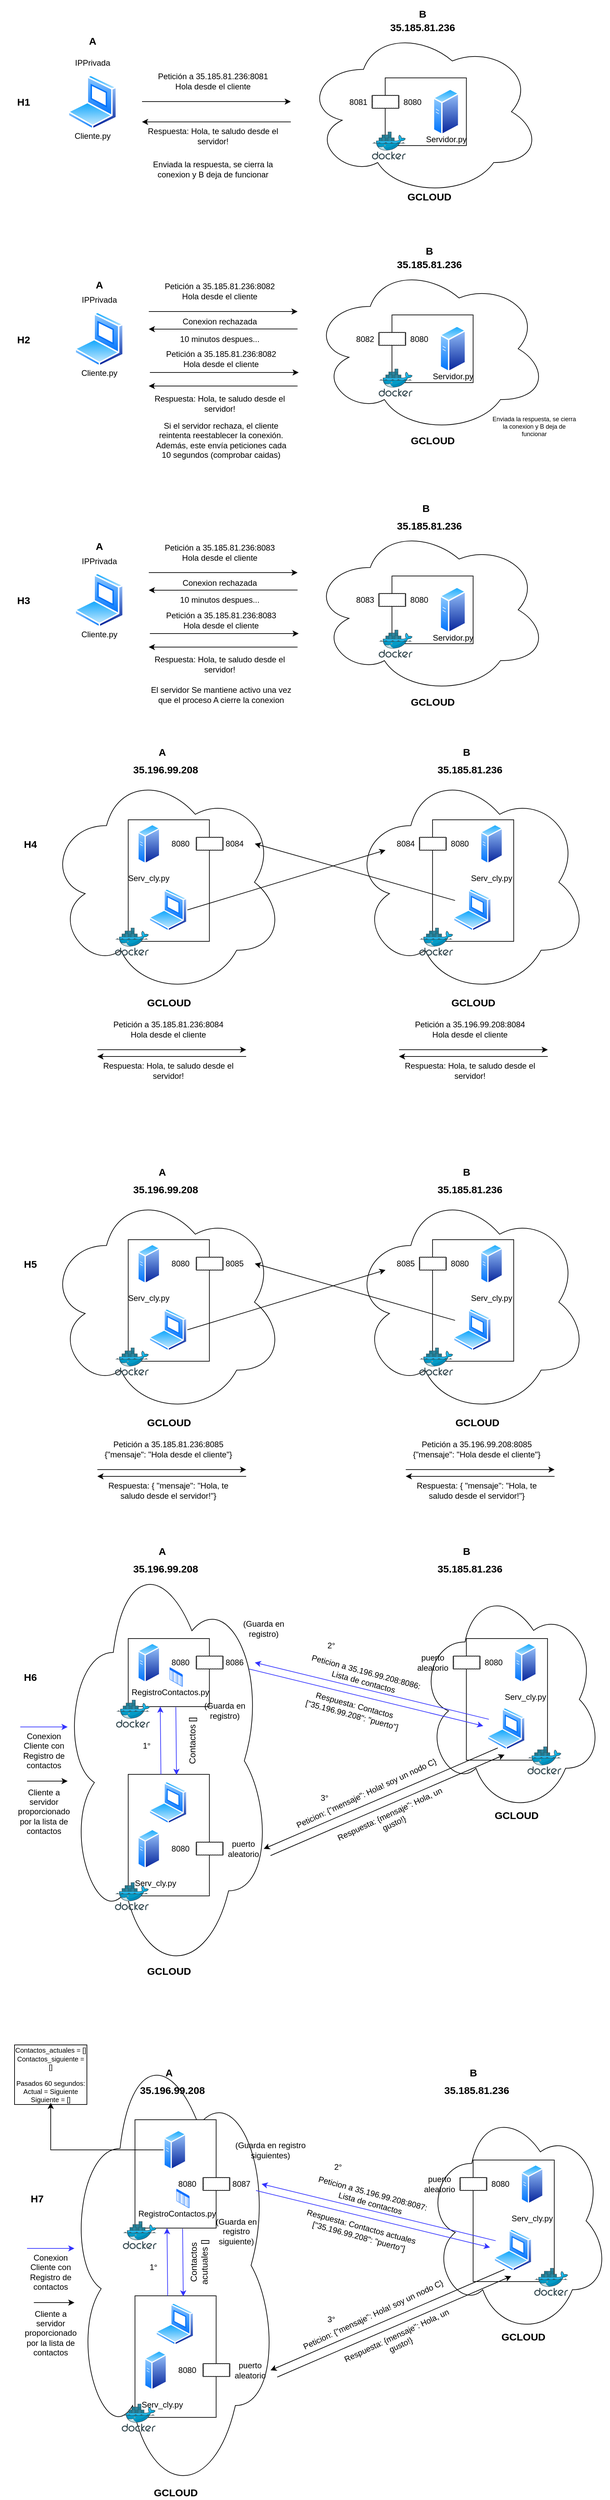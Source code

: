 <mxfile version="24.0.7" type="device">
  <diagram name="Página-1" id="NEF0DFNY7gWPzBWjJjwQ">
    <mxGraphModel dx="1434" dy="1915" grid="1" gridSize="10" guides="1" tooltips="1" connect="1" arrows="1" fold="1" page="1" pageScale="1" pageWidth="827" pageHeight="1169" math="0" shadow="0">
      <root>
        <mxCell id="0" />
        <mxCell id="1" parent="0" />
        <mxCell id="m8QgqDnbLKsCeQyGqOP--293" value="" style="ellipse;shape=cloud;whiteSpace=wrap;html=1;" vertex="1" parent="1">
          <mxGeometry x="670" y="2269.63" width="270.4" height="339.25" as="geometry" />
        </mxCell>
        <mxCell id="m8QgqDnbLKsCeQyGqOP--7" value="" style="ellipse;shape=cloud;whiteSpace=wrap;html=1;" vertex="1" parent="1">
          <mxGeometry x="500" y="-30" width="350" height="250" as="geometry" />
        </mxCell>
        <mxCell id="m8QgqDnbLKsCeQyGqOP--4" value="" style="rounded=0;whiteSpace=wrap;html=1;" vertex="1" parent="1">
          <mxGeometry x="619.6" y="45" width="120" height="100" as="geometry" />
        </mxCell>
        <mxCell id="m8QgqDnbLKsCeQyGqOP--1" value="" style="image;aspect=fixed;perimeter=ellipsePerimeter;html=1;align=center;shadow=0;dashed=0;spacingTop=3;image=img/lib/active_directory/generic_server.svg;" vertex="1" parent="1">
          <mxGeometry x="690" y="60" width="39.2" height="70" as="geometry" />
        </mxCell>
        <mxCell id="m8QgqDnbLKsCeQyGqOP--2" value="" style="image;aspect=fixed;perimeter=ellipsePerimeter;html=1;align=center;shadow=0;dashed=0;spacingTop=3;image=img/lib/active_directory/laptop_client.svg;" vertex="1" parent="1">
          <mxGeometry x="150" y="40" width="73.29" height="81.43" as="geometry" />
        </mxCell>
        <mxCell id="m8QgqDnbLKsCeQyGqOP--3" value="IPPrivada&lt;div&gt;&lt;br&gt;&lt;/div&gt;" style="text;html=1;align=center;verticalAlign=middle;whiteSpace=wrap;rounded=0;" vertex="1" parent="1">
          <mxGeometry x="156.65" y="30" width="60" as="geometry" />
        </mxCell>
        <mxCell id="m8QgqDnbLKsCeQyGqOP--5" value="" style="image;sketch=0;aspect=fixed;html=1;points=[];align=center;fontSize=12;image=img/lib/mscae/Docker.svg;" vertex="1" parent="1">
          <mxGeometry x="600" y="124.5" width="50" height="41" as="geometry" />
        </mxCell>
        <mxCell id="m8QgqDnbLKsCeQyGqOP--8" value="" style="whiteSpace=wrap;html=1;shape=mxgraph.basic.cloud_rect" vertex="1" parent="1">
          <mxGeometry x="600" y="70.71" width="40" height="19.29" as="geometry" />
        </mxCell>
        <mxCell id="m8QgqDnbLKsCeQyGqOP--9" value="&lt;div style=&quot;font-size: 15px;&quot;&gt;&lt;b&gt;35.185.81.236&lt;/b&gt;&lt;/div&gt;" style="text;html=1;align=center;verticalAlign=middle;whiteSpace=wrap;rounded=0;" vertex="1" parent="1">
          <mxGeometry x="590" y="-50" width="170" height="40" as="geometry" />
        </mxCell>
        <mxCell id="m8QgqDnbLKsCeQyGqOP--10" value="Servidor.py" style="text;html=1;align=center;verticalAlign=middle;whiteSpace=wrap;rounded=0;" vertex="1" parent="1">
          <mxGeometry x="679.6" y="121.43" width="60" height="30" as="geometry" />
        </mxCell>
        <mxCell id="m8QgqDnbLKsCeQyGqOP--12" value="8081" style="text;html=1;align=center;verticalAlign=middle;whiteSpace=wrap;rounded=0;" vertex="1" parent="1">
          <mxGeometry x="550" y="65.71" width="60" height="30" as="geometry" />
        </mxCell>
        <mxCell id="m8QgqDnbLKsCeQyGqOP--13" value="8080" style="text;html=1;align=center;verticalAlign=middle;whiteSpace=wrap;rounded=0;" vertex="1" parent="1">
          <mxGeometry x="630" y="65.72" width="60" height="30" as="geometry" />
        </mxCell>
        <mxCell id="m8QgqDnbLKsCeQyGqOP--14" value="" style="endArrow=classic;html=1;rounded=0;" edge="1" parent="1">
          <mxGeometry width="50" height="50" relative="1" as="geometry">
            <mxPoint x="260" y="80" as="sourcePoint" />
            <mxPoint x="480" y="80" as="targetPoint" />
          </mxGeometry>
        </mxCell>
        <mxCell id="m8QgqDnbLKsCeQyGqOP--16" value="Petición a 35.185.81.236:8081&lt;div&gt;Hola desde el cliente&lt;/div&gt;" style="text;html=1;align=center;verticalAlign=middle;whiteSpace=wrap;rounded=0;" vertex="1" parent="1">
          <mxGeometry x="260" y="30" width="210" height="40" as="geometry" />
        </mxCell>
        <mxCell id="m8QgqDnbLKsCeQyGqOP--17" value="" style="endArrow=none;html=1;rounded=0;startArrow=classic;startFill=1;endFill=0;" edge="1" parent="1">
          <mxGeometry width="50" height="50" relative="1" as="geometry">
            <mxPoint x="260" y="110" as="sourcePoint" />
            <mxPoint x="480" y="110" as="targetPoint" />
          </mxGeometry>
        </mxCell>
        <mxCell id="m8QgqDnbLKsCeQyGqOP--18" value="Respuesta: Hola, te saludo desde el servidor!" style="text;html=1;align=center;verticalAlign=middle;whiteSpace=wrap;rounded=0;" vertex="1" parent="1">
          <mxGeometry x="260" y="121.43" width="210" height="20" as="geometry" />
        </mxCell>
        <mxCell id="m8QgqDnbLKsCeQyGqOP--19" value="&lt;div&gt;Cliente.py&lt;/div&gt;" style="text;html=1;align=center;verticalAlign=middle;whiteSpace=wrap;rounded=0;" vertex="1" parent="1">
          <mxGeometry x="156.65" y="116.43" width="60" height="30" as="geometry" />
        </mxCell>
        <mxCell id="m8QgqDnbLKsCeQyGqOP--20" value="Enviada la respuesta, se cierra la conexion y B deja de funcionar" style="text;html=1;align=center;verticalAlign=middle;whiteSpace=wrap;rounded=0;" vertex="1" parent="1">
          <mxGeometry x="260" y="170" width="210" height="20" as="geometry" />
        </mxCell>
        <mxCell id="m8QgqDnbLKsCeQyGqOP--21" value="&lt;div style=&quot;font-size: 15px;&quot;&gt;&lt;b&gt;B&lt;/b&gt;&lt;/div&gt;" style="text;html=1;align=center;verticalAlign=middle;whiteSpace=wrap;rounded=0;" vertex="1" parent="1">
          <mxGeometry x="590" y="-70" width="170" height="40" as="geometry" />
        </mxCell>
        <mxCell id="m8QgqDnbLKsCeQyGqOP--22" value="&lt;div style=&quot;font-size: 15px;&quot;&gt;&lt;b&gt;A&lt;/b&gt;&lt;/div&gt;" style="text;html=1;align=center;verticalAlign=middle;whiteSpace=wrap;rounded=0;" vertex="1" parent="1">
          <mxGeometry x="101.65" y="-20" width="170" height="20" as="geometry" />
        </mxCell>
        <mxCell id="m8QgqDnbLKsCeQyGqOP--25" value="" style="ellipse;shape=cloud;whiteSpace=wrap;html=1;" vertex="1" parent="1">
          <mxGeometry x="510" y="320" width="350" height="250" as="geometry" />
        </mxCell>
        <mxCell id="m8QgqDnbLKsCeQyGqOP--26" value="" style="rounded=0;whiteSpace=wrap;html=1;" vertex="1" parent="1">
          <mxGeometry x="629.6" y="395" width="120" height="100" as="geometry" />
        </mxCell>
        <mxCell id="m8QgqDnbLKsCeQyGqOP--27" value="" style="image;aspect=fixed;perimeter=ellipsePerimeter;html=1;align=center;shadow=0;dashed=0;spacingTop=3;image=img/lib/active_directory/generic_server.svg;" vertex="1" parent="1">
          <mxGeometry x="700" y="410" width="39.2" height="70" as="geometry" />
        </mxCell>
        <mxCell id="m8QgqDnbLKsCeQyGqOP--28" value="" style="image;aspect=fixed;perimeter=ellipsePerimeter;html=1;align=center;shadow=0;dashed=0;spacingTop=3;image=img/lib/active_directory/laptop_client.svg;" vertex="1" parent="1">
          <mxGeometry x="160" y="390" width="73.29" height="81.43" as="geometry" />
        </mxCell>
        <mxCell id="m8QgqDnbLKsCeQyGqOP--29" value="IPPrivada&lt;div&gt;&lt;br&gt;&lt;/div&gt;" style="text;html=1;align=center;verticalAlign=middle;whiteSpace=wrap;rounded=0;" vertex="1" parent="1">
          <mxGeometry x="166.65" y="380" width="60" as="geometry" />
        </mxCell>
        <mxCell id="m8QgqDnbLKsCeQyGqOP--30" value="" style="image;sketch=0;aspect=fixed;html=1;points=[];align=center;fontSize=12;image=img/lib/mscae/Docker.svg;" vertex="1" parent="1">
          <mxGeometry x="610" y="474.5" width="50" height="41" as="geometry" />
        </mxCell>
        <mxCell id="m8QgqDnbLKsCeQyGqOP--31" value="" style="whiteSpace=wrap;html=1;shape=mxgraph.basic.cloud_rect" vertex="1" parent="1">
          <mxGeometry x="610" y="420.71" width="40" height="19.29" as="geometry" />
        </mxCell>
        <mxCell id="m8QgqDnbLKsCeQyGqOP--32" value="&lt;div style=&quot;font-size: 15px;&quot;&gt;&lt;b&gt;35.185.81.236&lt;/b&gt;&lt;/div&gt;" style="text;html=1;align=center;verticalAlign=middle;whiteSpace=wrap;rounded=0;" vertex="1" parent="1">
          <mxGeometry x="600" y="300" width="170" height="40" as="geometry" />
        </mxCell>
        <mxCell id="m8QgqDnbLKsCeQyGqOP--33" value="Servidor.py" style="text;html=1;align=center;verticalAlign=middle;whiteSpace=wrap;rounded=0;" vertex="1" parent="1">
          <mxGeometry x="689.6" y="471.43" width="60" height="30" as="geometry" />
        </mxCell>
        <mxCell id="m8QgqDnbLKsCeQyGqOP--34" value="8082" style="text;html=1;align=center;verticalAlign=middle;whiteSpace=wrap;rounded=0;" vertex="1" parent="1">
          <mxGeometry x="560" y="415.71" width="60" height="30" as="geometry" />
        </mxCell>
        <mxCell id="m8QgqDnbLKsCeQyGqOP--35" value="8080" style="text;html=1;align=center;verticalAlign=middle;whiteSpace=wrap;rounded=0;" vertex="1" parent="1">
          <mxGeometry x="640" y="415.72" width="60" height="30" as="geometry" />
        </mxCell>
        <mxCell id="m8QgqDnbLKsCeQyGqOP--36" value="" style="endArrow=classic;html=1;rounded=0;" edge="1" parent="1">
          <mxGeometry width="50" height="50" relative="1" as="geometry">
            <mxPoint x="270" y="390" as="sourcePoint" />
            <mxPoint x="490" y="390" as="targetPoint" />
          </mxGeometry>
        </mxCell>
        <mxCell id="m8QgqDnbLKsCeQyGqOP--37" value="Petición a 35.185.81.236:8082&lt;div&gt;Hola desde el cliente&lt;/div&gt;" style="text;html=1;align=center;verticalAlign=middle;whiteSpace=wrap;rounded=0;" vertex="1" parent="1">
          <mxGeometry x="270" y="340" width="210" height="40" as="geometry" />
        </mxCell>
        <mxCell id="m8QgqDnbLKsCeQyGqOP--38" value="" style="endArrow=none;html=1;rounded=0;startArrow=classic;startFill=1;endFill=0;" edge="1" parent="1">
          <mxGeometry width="50" height="50" relative="1" as="geometry">
            <mxPoint x="270" y="500" as="sourcePoint" />
            <mxPoint x="490" y="500" as="targetPoint" />
          </mxGeometry>
        </mxCell>
        <mxCell id="m8QgqDnbLKsCeQyGqOP--39" value="Respuesta: Hola, te saludo desde el servidor!" style="text;html=1;align=center;verticalAlign=middle;whiteSpace=wrap;rounded=0;" vertex="1" parent="1">
          <mxGeometry x="270" y="515.5" width="210" height="20" as="geometry" />
        </mxCell>
        <mxCell id="m8QgqDnbLKsCeQyGqOP--40" value="&lt;div&gt;Cliente.py&lt;/div&gt;" style="text;html=1;align=center;verticalAlign=middle;whiteSpace=wrap;rounded=0;" vertex="1" parent="1">
          <mxGeometry x="166.65" y="466.43" width="60" height="30" as="geometry" />
        </mxCell>
        <mxCell id="m8QgqDnbLKsCeQyGqOP--41" value="Si el servidor rechaza, el cliente reintenta reestablecer la conexión. Además, este envía peticiones cada 10 segundos (comprobar caidas)" style="text;html=1;align=center;verticalAlign=middle;whiteSpace=wrap;rounded=0;" vertex="1" parent="1">
          <mxGeometry x="271.65" y="570" width="210" height="20" as="geometry" />
        </mxCell>
        <mxCell id="m8QgqDnbLKsCeQyGqOP--42" value="&lt;div style=&quot;font-size: 15px;&quot;&gt;&lt;b&gt;B&lt;/b&gt;&lt;/div&gt;" style="text;html=1;align=center;verticalAlign=middle;whiteSpace=wrap;rounded=0;" vertex="1" parent="1">
          <mxGeometry x="600" y="280" width="170" height="40" as="geometry" />
        </mxCell>
        <mxCell id="m8QgqDnbLKsCeQyGqOP--45" value="&lt;div style=&quot;font-size: 15px;&quot;&gt;&lt;b&gt;A&lt;/b&gt;&lt;/div&gt;" style="text;html=1;align=center;verticalAlign=middle;whiteSpace=wrap;rounded=0;" vertex="1" parent="1">
          <mxGeometry x="111.65" y="340" width="170" height="20" as="geometry" />
        </mxCell>
        <mxCell id="m8QgqDnbLKsCeQyGqOP--46" value="&lt;div style=&quot;font-size: 15px;&quot;&gt;&lt;b&gt;H1&lt;/b&gt;&lt;/div&gt;" style="text;html=1;align=center;verticalAlign=middle;whiteSpace=wrap;rounded=0;" vertex="1" parent="1">
          <mxGeometry x="50" y="70" width="70" height="20" as="geometry" />
        </mxCell>
        <mxCell id="m8QgqDnbLKsCeQyGqOP--47" value="&lt;div style=&quot;font-size: 15px;&quot;&gt;&lt;b&gt;H2&lt;/b&gt;&lt;/div&gt;" style="text;html=1;align=center;verticalAlign=middle;whiteSpace=wrap;rounded=0;" vertex="1" parent="1">
          <mxGeometry x="50" y="420.72" width="70" height="20" as="geometry" />
        </mxCell>
        <mxCell id="m8QgqDnbLKsCeQyGqOP--48" value="&lt;div style=&quot;font-size: 15px;&quot;&gt;&lt;b&gt;GCLOUD&lt;/b&gt;&lt;/div&gt;" style="text;html=1;align=center;verticalAlign=middle;whiteSpace=wrap;rounded=0;" vertex="1" parent="1">
          <mxGeometry x="604.6" y="570" width="170" height="20" as="geometry" />
        </mxCell>
        <mxCell id="m8QgqDnbLKsCeQyGqOP--49" value="&lt;div style=&quot;font-size: 15px;&quot;&gt;&lt;b&gt;GCLOUD&lt;/b&gt;&lt;/div&gt;" style="text;html=1;align=center;verticalAlign=middle;whiteSpace=wrap;rounded=0;" vertex="1" parent="1">
          <mxGeometry x="600" y="210" width="170" height="20" as="geometry" />
        </mxCell>
        <mxCell id="m8QgqDnbLKsCeQyGqOP--50" value="" style="endArrow=classic;html=1;rounded=0;" edge="1" parent="1">
          <mxGeometry width="50" height="50" relative="1" as="geometry">
            <mxPoint x="271.65" y="480" as="sourcePoint" />
            <mxPoint x="491.65" y="480" as="targetPoint" />
          </mxGeometry>
        </mxCell>
        <mxCell id="m8QgqDnbLKsCeQyGqOP--51" value="Petición a 35.185.81.236:8082&lt;div&gt;Hola desde el cliente&lt;/div&gt;" style="text;html=1;align=center;verticalAlign=middle;whiteSpace=wrap;rounded=0;" vertex="1" parent="1">
          <mxGeometry x="271.65" y="440" width="210" height="40" as="geometry" />
        </mxCell>
        <mxCell id="m8QgqDnbLKsCeQyGqOP--53" value="" style="endArrow=none;html=1;rounded=0;startArrow=classic;startFill=1;endFill=0;" edge="1" parent="1">
          <mxGeometry width="50" height="50" relative="1" as="geometry">
            <mxPoint x="270" y="416" as="sourcePoint" />
            <mxPoint x="490" y="415.72" as="targetPoint" />
          </mxGeometry>
        </mxCell>
        <mxCell id="m8QgqDnbLKsCeQyGqOP--55" value="" style="endArrow=none;html=1;rounded=0;startArrow=classic;startFill=1;endFill=0;" edge="1" parent="1">
          <mxGeometry width="50" height="50" relative="1" as="geometry">
            <mxPoint x="270" y="415.72" as="sourcePoint" />
            <mxPoint x="270" y="415.72" as="targetPoint" />
          </mxGeometry>
        </mxCell>
        <mxCell id="m8QgqDnbLKsCeQyGqOP--56" value="Conexion rechazada" style="text;html=1;align=center;verticalAlign=middle;whiteSpace=wrap;rounded=0;" vertex="1" parent="1">
          <mxGeometry x="270" y="400" width="210" height="10" as="geometry" />
        </mxCell>
        <mxCell id="m8QgqDnbLKsCeQyGqOP--57" value="10 minutos despues..." style="text;html=1;align=center;verticalAlign=middle;whiteSpace=wrap;rounded=0;" vertex="1" parent="1">
          <mxGeometry x="270" y="425.72" width="210" height="10" as="geometry" />
        </mxCell>
        <mxCell id="m8QgqDnbLKsCeQyGqOP--58" value="" style="ellipse;shape=cloud;whiteSpace=wrap;html=1;" vertex="1" parent="1">
          <mxGeometry x="510" y="705.5" width="350" height="250" as="geometry" />
        </mxCell>
        <mxCell id="m8QgqDnbLKsCeQyGqOP--59" value="" style="rounded=0;whiteSpace=wrap;html=1;" vertex="1" parent="1">
          <mxGeometry x="629.6" y="780.5" width="120" height="100" as="geometry" />
        </mxCell>
        <mxCell id="m8QgqDnbLKsCeQyGqOP--60" value="" style="image;aspect=fixed;perimeter=ellipsePerimeter;html=1;align=center;shadow=0;dashed=0;spacingTop=3;image=img/lib/active_directory/generic_server.svg;" vertex="1" parent="1">
          <mxGeometry x="700" y="795.5" width="39.2" height="70" as="geometry" />
        </mxCell>
        <mxCell id="m8QgqDnbLKsCeQyGqOP--61" value="" style="image;aspect=fixed;perimeter=ellipsePerimeter;html=1;align=center;shadow=0;dashed=0;spacingTop=3;image=img/lib/active_directory/laptop_client.svg;" vertex="1" parent="1">
          <mxGeometry x="160" y="775.5" width="73.29" height="81.43" as="geometry" />
        </mxCell>
        <mxCell id="m8QgqDnbLKsCeQyGqOP--62" value="IPPrivada&lt;div&gt;&lt;br&gt;&lt;/div&gt;" style="text;html=1;align=center;verticalAlign=middle;whiteSpace=wrap;rounded=0;" vertex="1" parent="1">
          <mxGeometry x="166.65" y="765.5" width="60" as="geometry" />
        </mxCell>
        <mxCell id="m8QgqDnbLKsCeQyGqOP--63" value="" style="image;sketch=0;aspect=fixed;html=1;points=[];align=center;fontSize=12;image=img/lib/mscae/Docker.svg;" vertex="1" parent="1">
          <mxGeometry x="610" y="860" width="50" height="41" as="geometry" />
        </mxCell>
        <mxCell id="m8QgqDnbLKsCeQyGqOP--64" value="" style="whiteSpace=wrap;html=1;shape=mxgraph.basic.cloud_rect" vertex="1" parent="1">
          <mxGeometry x="610" y="806.21" width="40" height="19.29" as="geometry" />
        </mxCell>
        <mxCell id="m8QgqDnbLKsCeQyGqOP--65" value="&lt;div style=&quot;font-size: 15px;&quot;&gt;&lt;b&gt;35.185.81.236&lt;/b&gt;&lt;/div&gt;" style="text;html=1;align=center;verticalAlign=middle;whiteSpace=wrap;rounded=0;" vertex="1" parent="1">
          <mxGeometry x="600" y="685.5" width="170" height="40" as="geometry" />
        </mxCell>
        <mxCell id="m8QgqDnbLKsCeQyGqOP--66" value="Servidor.py" style="text;html=1;align=center;verticalAlign=middle;whiteSpace=wrap;rounded=0;" vertex="1" parent="1">
          <mxGeometry x="689.6" y="856.93" width="60" height="30" as="geometry" />
        </mxCell>
        <mxCell id="m8QgqDnbLKsCeQyGqOP--67" value="8083" style="text;html=1;align=center;verticalAlign=middle;whiteSpace=wrap;rounded=0;" vertex="1" parent="1">
          <mxGeometry x="560" y="801.21" width="60" height="30" as="geometry" />
        </mxCell>
        <mxCell id="m8QgqDnbLKsCeQyGqOP--68" value="8080" style="text;html=1;align=center;verticalAlign=middle;whiteSpace=wrap;rounded=0;" vertex="1" parent="1">
          <mxGeometry x="640" y="801.22" width="60" height="30" as="geometry" />
        </mxCell>
        <mxCell id="m8QgqDnbLKsCeQyGqOP--69" value="" style="endArrow=classic;html=1;rounded=0;" edge="1" parent="1">
          <mxGeometry width="50" height="50" relative="1" as="geometry">
            <mxPoint x="270" y="775.5" as="sourcePoint" />
            <mxPoint x="490" y="775.5" as="targetPoint" />
          </mxGeometry>
        </mxCell>
        <mxCell id="m8QgqDnbLKsCeQyGqOP--70" value="Petición a 35.185.81.236:8083&lt;div&gt;Hola desde el cliente&lt;/div&gt;" style="text;html=1;align=center;verticalAlign=middle;whiteSpace=wrap;rounded=0;" vertex="1" parent="1">
          <mxGeometry x="270" y="725.5" width="210" height="40" as="geometry" />
        </mxCell>
        <mxCell id="m8QgqDnbLKsCeQyGqOP--71" value="" style="endArrow=none;html=1;rounded=0;startArrow=classic;startFill=1;endFill=0;" edge="1" parent="1">
          <mxGeometry width="50" height="50" relative="1" as="geometry">
            <mxPoint x="270" y="885.5" as="sourcePoint" />
            <mxPoint x="490" y="885.5" as="targetPoint" />
          </mxGeometry>
        </mxCell>
        <mxCell id="m8QgqDnbLKsCeQyGqOP--72" value="Respuesta: Hola, te saludo desde el servidor!" style="text;html=1;align=center;verticalAlign=middle;whiteSpace=wrap;rounded=0;" vertex="1" parent="1">
          <mxGeometry x="270" y="901" width="210" height="20" as="geometry" />
        </mxCell>
        <mxCell id="m8QgqDnbLKsCeQyGqOP--73" value="&lt;div&gt;Cliente.py&lt;/div&gt;" style="text;html=1;align=center;verticalAlign=middle;whiteSpace=wrap;rounded=0;" vertex="1" parent="1">
          <mxGeometry x="166.65" y="851.93" width="60" height="30" as="geometry" />
        </mxCell>
        <mxCell id="m8QgqDnbLKsCeQyGqOP--74" value="El servidor Se mantiene activo una vez que el proceso A cierre la conexion" style="text;html=1;align=center;verticalAlign=middle;whiteSpace=wrap;rounded=0;" vertex="1" parent="1">
          <mxGeometry x="271.65" y="945.5" width="210" height="20" as="geometry" />
        </mxCell>
        <mxCell id="m8QgqDnbLKsCeQyGqOP--75" value="&lt;div style=&quot;font-size: 15px;&quot;&gt;&lt;b&gt;A&lt;/b&gt;&lt;/div&gt;" style="text;html=1;align=center;verticalAlign=middle;whiteSpace=wrap;rounded=0;" vertex="1" parent="1">
          <mxGeometry x="111.65" y="725.5" width="170" height="20" as="geometry" />
        </mxCell>
        <mxCell id="m8QgqDnbLKsCeQyGqOP--76" value="&lt;div style=&quot;font-size: 15px;&quot;&gt;&lt;b&gt;H3&lt;/b&gt;&lt;/div&gt;" style="text;html=1;align=center;verticalAlign=middle;whiteSpace=wrap;rounded=0;" vertex="1" parent="1">
          <mxGeometry x="50" y="806.22" width="70" height="20" as="geometry" />
        </mxCell>
        <mxCell id="m8QgqDnbLKsCeQyGqOP--77" value="&lt;div style=&quot;font-size: 15px;&quot;&gt;&lt;b&gt;GCLOUD&lt;/b&gt;&lt;/div&gt;" style="text;html=1;align=center;verticalAlign=middle;whiteSpace=wrap;rounded=0;" vertex="1" parent="1">
          <mxGeometry x="604.6" y="955.5" width="170" height="20" as="geometry" />
        </mxCell>
        <mxCell id="m8QgqDnbLKsCeQyGqOP--78" value="" style="endArrow=classic;html=1;rounded=0;" edge="1" parent="1">
          <mxGeometry width="50" height="50" relative="1" as="geometry">
            <mxPoint x="271.65" y="865.5" as="sourcePoint" />
            <mxPoint x="491.65" y="865.5" as="targetPoint" />
          </mxGeometry>
        </mxCell>
        <mxCell id="m8QgqDnbLKsCeQyGqOP--79" value="Petición a 35.185.81.236:8083&lt;div&gt;Hola desde el cliente&lt;/div&gt;" style="text;html=1;align=center;verticalAlign=middle;whiteSpace=wrap;rounded=0;" vertex="1" parent="1">
          <mxGeometry x="271.65" y="825.5" width="210" height="40" as="geometry" />
        </mxCell>
        <mxCell id="m8QgqDnbLKsCeQyGqOP--80" value="" style="endArrow=none;html=1;rounded=0;startArrow=classic;startFill=1;endFill=0;" edge="1" parent="1">
          <mxGeometry width="50" height="50" relative="1" as="geometry">
            <mxPoint x="270" y="801.5" as="sourcePoint" />
            <mxPoint x="490" y="801.22" as="targetPoint" />
          </mxGeometry>
        </mxCell>
        <mxCell id="m8QgqDnbLKsCeQyGqOP--81" value="" style="endArrow=none;html=1;rounded=0;startArrow=classic;startFill=1;endFill=0;" edge="1" parent="1">
          <mxGeometry width="50" height="50" relative="1" as="geometry">
            <mxPoint x="270" y="801.22" as="sourcePoint" />
            <mxPoint x="270" y="801.22" as="targetPoint" />
          </mxGeometry>
        </mxCell>
        <mxCell id="m8QgqDnbLKsCeQyGqOP--82" value="Conexion rechazada" style="text;html=1;align=center;verticalAlign=middle;whiteSpace=wrap;rounded=0;" vertex="1" parent="1">
          <mxGeometry x="270" y="785.5" width="210" height="10" as="geometry" />
        </mxCell>
        <mxCell id="m8QgqDnbLKsCeQyGqOP--83" value="10 minutos despues..." style="text;html=1;align=center;verticalAlign=middle;whiteSpace=wrap;rounded=0;" vertex="1" parent="1">
          <mxGeometry x="270" y="811.22" width="210" height="10" as="geometry" />
        </mxCell>
        <mxCell id="m8QgqDnbLKsCeQyGqOP--84" value="Enviada la respuesta, se cierra la conexion y B deja de funcionar" style="text;html=1;align=center;verticalAlign=middle;whiteSpace=wrap;rounded=0;fontSize=9;" vertex="1" parent="1">
          <mxGeometry x="774.6" y="550" width="130" height="20" as="geometry" />
        </mxCell>
        <mxCell id="m8QgqDnbLKsCeQyGqOP--86" value="&lt;div style=&quot;font-size: 15px;&quot;&gt;&lt;b&gt;B&lt;/b&gt;&lt;/div&gt;" style="text;html=1;align=center;verticalAlign=middle;whiteSpace=wrap;rounded=0;" vertex="1" parent="1">
          <mxGeometry x="594.6" y="660" width="170" height="40" as="geometry" />
        </mxCell>
        <mxCell id="m8QgqDnbLKsCeQyGqOP--87" value="" style="ellipse;shape=cloud;whiteSpace=wrap;html=1;" vertex="1" parent="1">
          <mxGeometry x="570" y="1065.5" width="350" height="334.5" as="geometry" />
        </mxCell>
        <mxCell id="m8QgqDnbLKsCeQyGqOP--88" value="" style="rounded=0;whiteSpace=wrap;html=1;" vertex="1" parent="1">
          <mxGeometry x="689.6" y="1140.5" width="120" height="179.5" as="geometry" />
        </mxCell>
        <mxCell id="m8QgqDnbLKsCeQyGqOP--89" value="" style="image;aspect=fixed;perimeter=ellipsePerimeter;html=1;align=center;shadow=0;dashed=0;spacingTop=3;image=img/lib/active_directory/generic_server.svg;" vertex="1" parent="1">
          <mxGeometry x="760" y="1146.22" width="33.6" height="60" as="geometry" />
        </mxCell>
        <mxCell id="m8QgqDnbLKsCeQyGqOP--90" value="" style="image;aspect=fixed;perimeter=ellipsePerimeter;html=1;align=center;shadow=0;dashed=0;spacingTop=3;image=img/lib/active_directory/laptop_client.svg;" vertex="1" parent="1">
          <mxGeometry x="720.0" y="1241.93" width="57.05" height="63.39" as="geometry" />
        </mxCell>
        <mxCell id="m8QgqDnbLKsCeQyGqOP--92" value="" style="image;sketch=0;aspect=fixed;html=1;points=[];align=center;fontSize=12;image=img/lib/mscae/Docker.svg;" vertex="1" parent="1">
          <mxGeometry x="670" y="1300" width="50" height="41" as="geometry" />
        </mxCell>
        <mxCell id="m8QgqDnbLKsCeQyGqOP--93" value="" style="whiteSpace=wrap;html=1;shape=mxgraph.basic.cloud_rect" vertex="1" parent="1">
          <mxGeometry x="670" y="1166.21" width="40" height="19.29" as="geometry" />
        </mxCell>
        <mxCell id="m8QgqDnbLKsCeQyGqOP--94" value="&lt;div style=&quot;font-size: 15px;&quot;&gt;&lt;b&gt;35.185.81.236&lt;/b&gt;&lt;/div&gt;" style="text;html=1;align=center;verticalAlign=middle;whiteSpace=wrap;rounded=0;" vertex="1" parent="1">
          <mxGeometry x="660" y="1045.5" width="170" height="40" as="geometry" />
        </mxCell>
        <mxCell id="m8QgqDnbLKsCeQyGqOP--95" value="Serv_cly.py" style="text;html=1;align=center;verticalAlign=middle;whiteSpace=wrap;rounded=0;" vertex="1" parent="1">
          <mxGeometry x="746.8" y="1211.93" width="60" height="30" as="geometry" />
        </mxCell>
        <mxCell id="m8QgqDnbLKsCeQyGqOP--96" value="8084" style="text;html=1;align=center;verticalAlign=middle;whiteSpace=wrap;rounded=0;" vertex="1" parent="1">
          <mxGeometry x="620" y="1161.21" width="60" height="30" as="geometry" />
        </mxCell>
        <mxCell id="m8QgqDnbLKsCeQyGqOP--97" value="8080" style="text;html=1;align=center;verticalAlign=middle;whiteSpace=wrap;rounded=0;" vertex="1" parent="1">
          <mxGeometry x="700" y="1161.22" width="60" height="30" as="geometry" />
        </mxCell>
        <mxCell id="m8QgqDnbLKsCeQyGqOP--105" value="&lt;div style=&quot;font-size: 15px;&quot;&gt;&lt;b&gt;H4&lt;/b&gt;&lt;/div&gt;" style="text;html=1;align=center;verticalAlign=middle;whiteSpace=wrap;rounded=0;" vertex="1" parent="1">
          <mxGeometry x="60" y="1166.22" width="70" height="20" as="geometry" />
        </mxCell>
        <mxCell id="m8QgqDnbLKsCeQyGqOP--106" value="&lt;div style=&quot;font-size: 15px;&quot;&gt;&lt;b&gt;GCLOUD&lt;/b&gt;&lt;/div&gt;" style="text;html=1;align=center;verticalAlign=middle;whiteSpace=wrap;rounded=0;" vertex="1" parent="1">
          <mxGeometry x="664.6" y="1400" width="170" height="20" as="geometry" />
        </mxCell>
        <mxCell id="m8QgqDnbLKsCeQyGqOP--113" value="&lt;div style=&quot;font-size: 15px;&quot;&gt;&lt;b&gt;B&lt;/b&gt;&lt;/div&gt;" style="text;html=1;align=center;verticalAlign=middle;whiteSpace=wrap;rounded=0;" vertex="1" parent="1">
          <mxGeometry x="654.6" y="1020" width="170" height="40" as="geometry" />
        </mxCell>
        <mxCell id="m8QgqDnbLKsCeQyGqOP--115" value="" style="ellipse;shape=cloud;whiteSpace=wrap;html=1;" vertex="1" parent="1">
          <mxGeometry x="120.0" y="1065.5" width="350" height="334.5" as="geometry" />
        </mxCell>
        <mxCell id="m8QgqDnbLKsCeQyGqOP--116" value="" style="rounded=0;whiteSpace=wrap;html=1;" vertex="1" parent="1">
          <mxGeometry x="239.6" y="1140.5" width="120" height="179.5" as="geometry" />
        </mxCell>
        <mxCell id="m8QgqDnbLKsCeQyGqOP--117" value="" style="image;aspect=fixed;perimeter=ellipsePerimeter;html=1;align=center;shadow=0;dashed=0;spacingTop=3;image=img/lib/active_directory/generic_server.svg;" vertex="1" parent="1">
          <mxGeometry x="253.2" y="1146.22" width="33.6" height="60" as="geometry" />
        </mxCell>
        <mxCell id="m8QgqDnbLKsCeQyGqOP--118" value="" style="image;aspect=fixed;perimeter=ellipsePerimeter;html=1;align=center;shadow=0;dashed=0;spacingTop=3;image=img/lib/active_directory/laptop_client.svg;" vertex="1" parent="1">
          <mxGeometry x="270.0" y="1241.93" width="57.05" height="63.39" as="geometry" />
        </mxCell>
        <mxCell id="m8QgqDnbLKsCeQyGqOP--119" value="" style="image;sketch=0;aspect=fixed;html=1;points=[];align=center;fontSize=12;image=img/lib/mscae/Docker.svg;" vertex="1" parent="1">
          <mxGeometry x="220.0" y="1300" width="50" height="41" as="geometry" />
        </mxCell>
        <mxCell id="m8QgqDnbLKsCeQyGqOP--120" value="" style="whiteSpace=wrap;html=1;shape=mxgraph.basic.cloud_rect" vertex="1" parent="1">
          <mxGeometry x="340" y="1166.21" width="40" height="19.29" as="geometry" />
        </mxCell>
        <mxCell id="m8QgqDnbLKsCeQyGqOP--121" value="&lt;div style=&quot;font-size: 15px;&quot;&gt;&lt;b&gt;35.196.99.208&lt;/b&gt;&lt;/div&gt;" style="text;html=1;align=center;verticalAlign=middle;whiteSpace=wrap;rounded=0;" vertex="1" parent="1">
          <mxGeometry x="210.0" y="1045.5" width="170" height="40" as="geometry" />
        </mxCell>
        <mxCell id="m8QgqDnbLKsCeQyGqOP--122" value="Serv_cly.py" style="text;html=1;align=center;verticalAlign=middle;whiteSpace=wrap;rounded=0;" vertex="1" parent="1">
          <mxGeometry x="240.0" y="1211.93" width="60" height="30" as="geometry" />
        </mxCell>
        <mxCell id="m8QgqDnbLKsCeQyGqOP--123" value="8080" style="text;html=1;align=center;verticalAlign=middle;whiteSpace=wrap;rounded=0;" vertex="1" parent="1">
          <mxGeometry x="286.8" y="1160.85" width="60" height="30" as="geometry" />
        </mxCell>
        <mxCell id="m8QgqDnbLKsCeQyGqOP--124" value="8084" style="text;html=1;align=center;verticalAlign=middle;whiteSpace=wrap;rounded=0;" vertex="1" parent="1">
          <mxGeometry x="366.8" y="1160.86" width="60" height="30" as="geometry" />
        </mxCell>
        <mxCell id="m8QgqDnbLKsCeQyGqOP--125" value="&lt;div style=&quot;font-size: 15px;&quot;&gt;&lt;b&gt;GCLOUD&lt;/b&gt;&lt;/div&gt;" style="text;html=1;align=center;verticalAlign=middle;whiteSpace=wrap;rounded=0;" vertex="1" parent="1">
          <mxGeometry x="214.6" y="1400" width="170" height="20" as="geometry" />
        </mxCell>
        <mxCell id="m8QgqDnbLKsCeQyGqOP--126" value="&lt;div style=&quot;font-size: 15px;&quot;&gt;&lt;b&gt;A&lt;/b&gt;&lt;/div&gt;" style="text;html=1;align=center;verticalAlign=middle;whiteSpace=wrap;rounded=0;" vertex="1" parent="1">
          <mxGeometry x="204.6" y="1020" width="170" height="40" as="geometry" />
        </mxCell>
        <mxCell id="m8QgqDnbLKsCeQyGqOP--127" value="" style="endArrow=classic;html=1;rounded=0;exitX=1;exitY=0.5;exitDx=0;exitDy=0;" edge="1" parent="1" source="m8QgqDnbLKsCeQyGqOP--118" target="m8QgqDnbLKsCeQyGqOP--96">
          <mxGeometry width="50" height="50" relative="1" as="geometry">
            <mxPoint x="330" y="1290" as="sourcePoint" />
            <mxPoint x="380" y="1240" as="targetPoint" />
          </mxGeometry>
        </mxCell>
        <mxCell id="m8QgqDnbLKsCeQyGqOP--129" value="" style="endArrow=classic;html=1;rounded=0;exitX=0;exitY=0.25;exitDx=0;exitDy=0;entryX=1;entryY=0.5;entryDx=0;entryDy=0;" edge="1" parent="1" source="m8QgqDnbLKsCeQyGqOP--90" target="m8QgqDnbLKsCeQyGqOP--124">
          <mxGeometry width="50" height="50" relative="1" as="geometry">
            <mxPoint x="330" y="1290" as="sourcePoint" />
            <mxPoint x="380" y="1240" as="targetPoint" />
          </mxGeometry>
        </mxCell>
        <mxCell id="m8QgqDnbLKsCeQyGqOP--130" value="" style="endArrow=classic;html=1;rounded=0;" edge="1" parent="1">
          <mxGeometry width="50" height="50" relative="1" as="geometry">
            <mxPoint x="194" y="1480" as="sourcePoint" />
            <mxPoint x="414" y="1480" as="targetPoint" />
          </mxGeometry>
        </mxCell>
        <mxCell id="m8QgqDnbLKsCeQyGqOP--131" value="Petición a 35.185.81.236:8084&lt;div&gt;Hola desde el cliente&lt;/div&gt;" style="text;html=1;align=center;verticalAlign=middle;whiteSpace=wrap;rounded=0;" vertex="1" parent="1">
          <mxGeometry x="194" y="1430" width="210" height="40" as="geometry" />
        </mxCell>
        <mxCell id="m8QgqDnbLKsCeQyGqOP--132" value="" style="endArrow=none;html=1;rounded=0;startArrow=classic;startFill=1;endFill=0;" edge="1" parent="1">
          <mxGeometry width="50" height="50" relative="1" as="geometry">
            <mxPoint x="194" y="1490" as="sourcePoint" />
            <mxPoint x="414" y="1490" as="targetPoint" />
          </mxGeometry>
        </mxCell>
        <mxCell id="m8QgqDnbLKsCeQyGqOP--133" value="Respuesta: Hola, te saludo desde el servidor!" style="text;html=1;align=center;verticalAlign=middle;whiteSpace=wrap;rounded=0;" vertex="1" parent="1">
          <mxGeometry x="194" y="1501.43" width="210" height="20" as="geometry" />
        </mxCell>
        <mxCell id="m8QgqDnbLKsCeQyGqOP--134" value="" style="endArrow=classic;html=1;rounded=0;" edge="1" parent="1">
          <mxGeometry width="50" height="50" relative="1" as="geometry">
            <mxPoint x="640" y="1480" as="sourcePoint" />
            <mxPoint x="860" y="1480" as="targetPoint" />
          </mxGeometry>
        </mxCell>
        <mxCell id="m8QgqDnbLKsCeQyGqOP--135" value="Petición a 35.196.99.208:8084&lt;div&gt;Hola desde el cliente&lt;/div&gt;" style="text;html=1;align=center;verticalAlign=middle;whiteSpace=wrap;rounded=0;" vertex="1" parent="1">
          <mxGeometry x="640" y="1430" width="210" height="40" as="geometry" />
        </mxCell>
        <mxCell id="m8QgqDnbLKsCeQyGqOP--136" value="" style="endArrow=none;html=1;rounded=0;startArrow=classic;startFill=1;endFill=0;" edge="1" parent="1">
          <mxGeometry width="50" height="50" relative="1" as="geometry">
            <mxPoint x="640" y="1490" as="sourcePoint" />
            <mxPoint x="860" y="1490" as="targetPoint" />
          </mxGeometry>
        </mxCell>
        <mxCell id="m8QgqDnbLKsCeQyGqOP--137" value="Respuesta: Hola, te saludo desde el servidor!" style="text;html=1;align=center;verticalAlign=middle;whiteSpace=wrap;rounded=0;" vertex="1" parent="1">
          <mxGeometry x="640" y="1501.43" width="210" height="20" as="geometry" />
        </mxCell>
        <mxCell id="m8QgqDnbLKsCeQyGqOP--138" value="" style="ellipse;shape=cloud;whiteSpace=wrap;html=1;" vertex="1" parent="1">
          <mxGeometry x="570" y="1685.5" width="350" height="334.5" as="geometry" />
        </mxCell>
        <mxCell id="m8QgqDnbLKsCeQyGqOP--139" value="" style="rounded=0;whiteSpace=wrap;html=1;" vertex="1" parent="1">
          <mxGeometry x="689.6" y="1760.5" width="120" height="179.5" as="geometry" />
        </mxCell>
        <mxCell id="m8QgqDnbLKsCeQyGqOP--140" value="" style="image;aspect=fixed;perimeter=ellipsePerimeter;html=1;align=center;shadow=0;dashed=0;spacingTop=3;image=img/lib/active_directory/generic_server.svg;" vertex="1" parent="1">
          <mxGeometry x="760" y="1766.22" width="33.6" height="60" as="geometry" />
        </mxCell>
        <mxCell id="m8QgqDnbLKsCeQyGqOP--141" value="" style="image;aspect=fixed;perimeter=ellipsePerimeter;html=1;align=center;shadow=0;dashed=0;spacingTop=3;image=img/lib/active_directory/laptop_client.svg;" vertex="1" parent="1">
          <mxGeometry x="720.0" y="1861.93" width="57.05" height="63.39" as="geometry" />
        </mxCell>
        <mxCell id="m8QgqDnbLKsCeQyGqOP--142" value="" style="image;sketch=0;aspect=fixed;html=1;points=[];align=center;fontSize=12;image=img/lib/mscae/Docker.svg;" vertex="1" parent="1">
          <mxGeometry x="670" y="1920" width="50" height="41" as="geometry" />
        </mxCell>
        <mxCell id="m8QgqDnbLKsCeQyGqOP--143" value="" style="whiteSpace=wrap;html=1;shape=mxgraph.basic.cloud_rect" vertex="1" parent="1">
          <mxGeometry x="670" y="1786.21" width="40" height="19.29" as="geometry" />
        </mxCell>
        <mxCell id="m8QgqDnbLKsCeQyGqOP--144" value="&lt;div style=&quot;font-size: 15px;&quot;&gt;&lt;b&gt;35.185.81.236&lt;/b&gt;&lt;/div&gt;" style="text;html=1;align=center;verticalAlign=middle;whiteSpace=wrap;rounded=0;" vertex="1" parent="1">
          <mxGeometry x="660" y="1665.5" width="170" height="40" as="geometry" />
        </mxCell>
        <mxCell id="m8QgqDnbLKsCeQyGqOP--145" value="Serv_cly.py" style="text;html=1;align=center;verticalAlign=middle;whiteSpace=wrap;rounded=0;" vertex="1" parent="1">
          <mxGeometry x="746.8" y="1831.93" width="60" height="30" as="geometry" />
        </mxCell>
        <mxCell id="m8QgqDnbLKsCeQyGqOP--146" value="8085" style="text;html=1;align=center;verticalAlign=middle;whiteSpace=wrap;rounded=0;" vertex="1" parent="1">
          <mxGeometry x="620" y="1781.21" width="60" height="30" as="geometry" />
        </mxCell>
        <mxCell id="m8QgqDnbLKsCeQyGqOP--147" value="8080" style="text;html=1;align=center;verticalAlign=middle;whiteSpace=wrap;rounded=0;" vertex="1" parent="1">
          <mxGeometry x="700" y="1781.22" width="60" height="30" as="geometry" />
        </mxCell>
        <mxCell id="m8QgqDnbLKsCeQyGqOP--148" value="&lt;div style=&quot;font-size: 15px;&quot;&gt;&lt;b&gt;H5&lt;/b&gt;&lt;/div&gt;" style="text;html=1;align=center;verticalAlign=middle;whiteSpace=wrap;rounded=0;" vertex="1" parent="1">
          <mxGeometry x="60" y="1786.22" width="70" height="20" as="geometry" />
        </mxCell>
        <mxCell id="m8QgqDnbLKsCeQyGqOP--150" value="&lt;div style=&quot;font-size: 15px;&quot;&gt;&lt;b&gt;B&lt;/b&gt;&lt;/div&gt;" style="text;html=1;align=center;verticalAlign=middle;whiteSpace=wrap;rounded=0;" vertex="1" parent="1">
          <mxGeometry x="654.6" y="1640" width="170" height="40" as="geometry" />
        </mxCell>
        <mxCell id="m8QgqDnbLKsCeQyGqOP--151" value="" style="ellipse;shape=cloud;whiteSpace=wrap;html=1;" vertex="1" parent="1">
          <mxGeometry x="120.0" y="1685.5" width="350" height="334.5" as="geometry" />
        </mxCell>
        <mxCell id="m8QgqDnbLKsCeQyGqOP--152" value="" style="rounded=0;whiteSpace=wrap;html=1;" vertex="1" parent="1">
          <mxGeometry x="239.6" y="1760.5" width="120" height="179.5" as="geometry" />
        </mxCell>
        <mxCell id="m8QgqDnbLKsCeQyGqOP--153" value="" style="image;aspect=fixed;perimeter=ellipsePerimeter;html=1;align=center;shadow=0;dashed=0;spacingTop=3;image=img/lib/active_directory/generic_server.svg;" vertex="1" parent="1">
          <mxGeometry x="253.2" y="1766.22" width="33.6" height="60" as="geometry" />
        </mxCell>
        <mxCell id="m8QgqDnbLKsCeQyGqOP--154" value="" style="image;aspect=fixed;perimeter=ellipsePerimeter;html=1;align=center;shadow=0;dashed=0;spacingTop=3;image=img/lib/active_directory/laptop_client.svg;" vertex="1" parent="1">
          <mxGeometry x="270.0" y="1861.93" width="57.05" height="63.39" as="geometry" />
        </mxCell>
        <mxCell id="m8QgqDnbLKsCeQyGqOP--155" value="" style="image;sketch=0;aspect=fixed;html=1;points=[];align=center;fontSize=12;image=img/lib/mscae/Docker.svg;" vertex="1" parent="1">
          <mxGeometry x="220.0" y="1920" width="50" height="41" as="geometry" />
        </mxCell>
        <mxCell id="m8QgqDnbLKsCeQyGqOP--156" value="" style="whiteSpace=wrap;html=1;shape=mxgraph.basic.cloud_rect" vertex="1" parent="1">
          <mxGeometry x="340" y="1786.21" width="40" height="19.29" as="geometry" />
        </mxCell>
        <mxCell id="m8QgqDnbLKsCeQyGqOP--157" value="&lt;div style=&quot;font-size: 15px;&quot;&gt;&lt;b&gt;35.196.99.208&lt;/b&gt;&lt;/div&gt;" style="text;html=1;align=center;verticalAlign=middle;whiteSpace=wrap;rounded=0;" vertex="1" parent="1">
          <mxGeometry x="210.0" y="1665.5" width="170" height="40" as="geometry" />
        </mxCell>
        <mxCell id="m8QgqDnbLKsCeQyGqOP--158" value="Serv_cly.py" style="text;html=1;align=center;verticalAlign=middle;whiteSpace=wrap;rounded=0;" vertex="1" parent="1">
          <mxGeometry x="240.0" y="1831.93" width="60" height="30" as="geometry" />
        </mxCell>
        <mxCell id="m8QgqDnbLKsCeQyGqOP--159" value="8080" style="text;html=1;align=center;verticalAlign=middle;whiteSpace=wrap;rounded=0;" vertex="1" parent="1">
          <mxGeometry x="286.8" y="1780.85" width="60" height="30" as="geometry" />
        </mxCell>
        <mxCell id="m8QgqDnbLKsCeQyGqOP--160" value="8085" style="text;html=1;align=center;verticalAlign=middle;whiteSpace=wrap;rounded=0;" vertex="1" parent="1">
          <mxGeometry x="366.8" y="1780.86" width="60" height="30" as="geometry" />
        </mxCell>
        <mxCell id="m8QgqDnbLKsCeQyGqOP--161" value="&lt;div style=&quot;font-size: 15px;&quot;&gt;&lt;b&gt;GCLOUD&lt;/b&gt;&lt;/div&gt;" style="text;html=1;align=center;verticalAlign=middle;whiteSpace=wrap;rounded=0;" vertex="1" parent="1">
          <mxGeometry x="214.6" y="2020" width="170" height="20" as="geometry" />
        </mxCell>
        <mxCell id="m8QgqDnbLKsCeQyGqOP--162" value="&lt;div style=&quot;font-size: 15px;&quot;&gt;&lt;b&gt;A&lt;/b&gt;&lt;/div&gt;" style="text;html=1;align=center;verticalAlign=middle;whiteSpace=wrap;rounded=0;" vertex="1" parent="1">
          <mxGeometry x="204.6" y="1640" width="170" height="40" as="geometry" />
        </mxCell>
        <mxCell id="m8QgqDnbLKsCeQyGqOP--163" value="" style="endArrow=classic;html=1;rounded=0;exitX=1;exitY=0.5;exitDx=0;exitDy=0;" edge="1" parent="1" source="m8QgqDnbLKsCeQyGqOP--154" target="m8QgqDnbLKsCeQyGqOP--146">
          <mxGeometry width="50" height="50" relative="1" as="geometry">
            <mxPoint x="330" y="1910" as="sourcePoint" />
            <mxPoint x="380" y="1860" as="targetPoint" />
          </mxGeometry>
        </mxCell>
        <mxCell id="m8QgqDnbLKsCeQyGqOP--164" value="" style="endArrow=classic;html=1;rounded=0;exitX=0;exitY=0.25;exitDx=0;exitDy=0;entryX=1;entryY=0.5;entryDx=0;entryDy=0;" edge="1" parent="1" source="m8QgqDnbLKsCeQyGqOP--141" target="m8QgqDnbLKsCeQyGqOP--160">
          <mxGeometry width="50" height="50" relative="1" as="geometry">
            <mxPoint x="330" y="1910" as="sourcePoint" />
            <mxPoint x="380" y="1860" as="targetPoint" />
          </mxGeometry>
        </mxCell>
        <mxCell id="m8QgqDnbLKsCeQyGqOP--165" value="" style="endArrow=classic;html=1;rounded=0;" edge="1" parent="1">
          <mxGeometry width="50" height="50" relative="1" as="geometry">
            <mxPoint x="194" y="2100" as="sourcePoint" />
            <mxPoint x="414" y="2100" as="targetPoint" />
          </mxGeometry>
        </mxCell>
        <mxCell id="m8QgqDnbLKsCeQyGqOP--166" value="Petición a 35.185.81.236:8085&lt;div&gt;{&quot;mensaje&quot;: &quot;Hola desde el cliente&quot;}&lt;/div&gt;" style="text;html=1;align=center;verticalAlign=middle;whiteSpace=wrap;rounded=0;" vertex="1" parent="1">
          <mxGeometry x="194" y="2050" width="210" height="40" as="geometry" />
        </mxCell>
        <mxCell id="m8QgqDnbLKsCeQyGqOP--167" value="" style="endArrow=none;html=1;rounded=0;startArrow=classic;startFill=1;endFill=0;" edge="1" parent="1">
          <mxGeometry width="50" height="50" relative="1" as="geometry">
            <mxPoint x="194" y="2110" as="sourcePoint" />
            <mxPoint x="414" y="2110" as="targetPoint" />
          </mxGeometry>
        </mxCell>
        <mxCell id="m8QgqDnbLKsCeQyGqOP--168" value="Respuesta: { &quot;mensaje&quot;: &quot;Hola, te saludo desde el servidor!&quot;}" style="text;html=1;align=center;verticalAlign=middle;whiteSpace=wrap;rounded=0;" vertex="1" parent="1">
          <mxGeometry x="194" y="2121.43" width="210" height="20" as="geometry" />
        </mxCell>
        <mxCell id="m8QgqDnbLKsCeQyGqOP--173" value="&lt;div style=&quot;font-size: 15px;&quot;&gt;&lt;b&gt;GCLOUD&lt;/b&gt;&lt;/div&gt;" style="text;html=1;align=center;verticalAlign=middle;whiteSpace=wrap;rounded=0;" vertex="1" parent="1">
          <mxGeometry x="670.6" y="2020" width="170" height="20" as="geometry" />
        </mxCell>
        <mxCell id="m8QgqDnbLKsCeQyGqOP--174" value="" style="endArrow=classic;html=1;rounded=0;" edge="1" parent="1">
          <mxGeometry width="50" height="50" relative="1" as="geometry">
            <mxPoint x="650" y="2100" as="sourcePoint" />
            <mxPoint x="870" y="2100" as="targetPoint" />
          </mxGeometry>
        </mxCell>
        <mxCell id="m8QgqDnbLKsCeQyGqOP--175" value="Petición a 35.196.99.208:8085&lt;div&gt;{&quot;mensaje&quot;: &quot;Hola desde el cliente&quot;}&lt;/div&gt;" style="text;html=1;align=center;verticalAlign=middle;whiteSpace=wrap;rounded=0;" vertex="1" parent="1">
          <mxGeometry x="650" y="2050" width="210" height="40" as="geometry" />
        </mxCell>
        <mxCell id="m8QgqDnbLKsCeQyGqOP--176" value="" style="endArrow=none;html=1;rounded=0;startArrow=classic;startFill=1;endFill=0;" edge="1" parent="1">
          <mxGeometry width="50" height="50" relative="1" as="geometry">
            <mxPoint x="650" y="2110" as="sourcePoint" />
            <mxPoint x="870" y="2110" as="targetPoint" />
          </mxGeometry>
        </mxCell>
        <mxCell id="m8QgqDnbLKsCeQyGqOP--177" value="Respuesta: { &quot;mensaje&quot;: &quot;Hola, te saludo desde el servidor!&quot;}" style="text;html=1;align=center;verticalAlign=middle;whiteSpace=wrap;rounded=0;" vertex="1" parent="1">
          <mxGeometry x="650" y="2121.43" width="210" height="20" as="geometry" />
        </mxCell>
        <mxCell id="m8QgqDnbLKsCeQyGqOP--178" value="" style="ellipse;shape=cloud;whiteSpace=wrap;html=1;" vertex="1" parent="1">
          <mxGeometry x="140" y="2210" width="310" height="640" as="geometry" />
        </mxCell>
        <mxCell id="m8QgqDnbLKsCeQyGqOP--179" value="" style="rounded=0;whiteSpace=wrap;html=1;" vertex="1" parent="1">
          <mxGeometry x="739.6" y="2349.5" width="120" height="179.5" as="geometry" />
        </mxCell>
        <mxCell id="m8QgqDnbLKsCeQyGqOP--180" value="" style="image;aspect=fixed;perimeter=ellipsePerimeter;html=1;align=center;shadow=0;dashed=0;spacingTop=3;image=img/lib/active_directory/generic_server.svg;" vertex="1" parent="1">
          <mxGeometry x="810" y="2355.22" width="33.6" height="60" as="geometry" />
        </mxCell>
        <mxCell id="m8QgqDnbLKsCeQyGqOP--181" value="" style="image;aspect=fixed;perimeter=ellipsePerimeter;html=1;align=center;shadow=0;dashed=0;spacingTop=3;image=img/lib/active_directory/laptop_client.svg;" vertex="1" parent="1">
          <mxGeometry x="770.0" y="2450.93" width="57.05" height="63.39" as="geometry" />
        </mxCell>
        <mxCell id="m8QgqDnbLKsCeQyGqOP--182" value="" style="image;sketch=0;aspect=fixed;html=1;points=[];align=center;fontSize=12;image=img/lib/mscae/Docker.svg;" vertex="1" parent="1">
          <mxGeometry x="830" y="2509" width="50" height="41" as="geometry" />
        </mxCell>
        <mxCell id="m8QgqDnbLKsCeQyGqOP--183" value="" style="whiteSpace=wrap;html=1;shape=mxgraph.basic.cloud_rect" vertex="1" parent="1">
          <mxGeometry x="720" y="2375.21" width="40" height="19.29" as="geometry" />
        </mxCell>
        <mxCell id="m8QgqDnbLKsCeQyGqOP--184" value="&lt;div style=&quot;font-size: 15px;&quot;&gt;&lt;b&gt;35.185.81.236&lt;/b&gt;&lt;/div&gt;" style="text;html=1;align=center;verticalAlign=middle;whiteSpace=wrap;rounded=0;" vertex="1" parent="1">
          <mxGeometry x="660" y="2225.5" width="170" height="40" as="geometry" />
        </mxCell>
        <mxCell id="m8QgqDnbLKsCeQyGqOP--185" value="Serv_cly.py" style="text;html=1;align=center;verticalAlign=middle;whiteSpace=wrap;rounded=0;" vertex="1" parent="1">
          <mxGeometry x="796.8" y="2420.93" width="60" height="30" as="geometry" />
        </mxCell>
        <mxCell id="m8QgqDnbLKsCeQyGqOP--186" value="puerto&lt;div&gt;aleatorio&lt;/div&gt;" style="text;html=1;align=center;verticalAlign=middle;whiteSpace=wrap;rounded=0;" vertex="1" parent="1">
          <mxGeometry x="660" y="2370.21" width="60" height="30" as="geometry" />
        </mxCell>
        <mxCell id="m8QgqDnbLKsCeQyGqOP--187" value="8080" style="text;html=1;align=center;verticalAlign=middle;whiteSpace=wrap;rounded=0;" vertex="1" parent="1">
          <mxGeometry x="750" y="2370.22" width="60" height="30" as="geometry" />
        </mxCell>
        <mxCell id="m8QgqDnbLKsCeQyGqOP--188" value="&lt;div style=&quot;font-size: 15px;&quot;&gt;&lt;b&gt;H6&lt;/b&gt;&lt;/div&gt;" style="text;html=1;align=center;verticalAlign=middle;whiteSpace=wrap;rounded=0;" vertex="1" parent="1">
          <mxGeometry x="60" y="2396.22" width="70" height="20" as="geometry" />
        </mxCell>
        <mxCell id="m8QgqDnbLKsCeQyGqOP--189" value="&lt;div style=&quot;font-size: 15px;&quot;&gt;&lt;b&gt;B&lt;/b&gt;&lt;/div&gt;" style="text;html=1;align=center;verticalAlign=middle;whiteSpace=wrap;rounded=0;" vertex="1" parent="1">
          <mxGeometry x="654.6" y="2200" width="170" height="40" as="geometry" />
        </mxCell>
        <mxCell id="m8QgqDnbLKsCeQyGqOP--191" value="" style="rounded=0;whiteSpace=wrap;html=1;" vertex="1" parent="1">
          <mxGeometry x="239.6" y="2550" width="120" height="179.5" as="geometry" />
        </mxCell>
        <mxCell id="m8QgqDnbLKsCeQyGqOP--192" value="" style="image;aspect=fixed;perimeter=ellipsePerimeter;html=1;align=center;shadow=0;dashed=0;spacingTop=3;image=img/lib/active_directory/generic_server.svg;" vertex="1" parent="1">
          <mxGeometry x="253.2" y="2630.0" width="33.6" height="60" as="geometry" />
        </mxCell>
        <mxCell id="m8QgqDnbLKsCeQyGqOP--193" value="" style="image;aspect=fixed;perimeter=ellipsePerimeter;html=1;align=center;shadow=0;dashed=0;spacingTop=3;image=img/lib/active_directory/laptop_client.svg;" vertex="1" parent="1">
          <mxGeometry x="270.0" y="2560.0" width="57.05" height="63.39" as="geometry" />
        </mxCell>
        <mxCell id="m8QgqDnbLKsCeQyGqOP--194" value="" style="image;sketch=0;aspect=fixed;html=1;points=[];align=center;fontSize=12;image=img/lib/mscae/Docker.svg;" vertex="1" parent="1">
          <mxGeometry x="220.0" y="2709.5" width="50" height="41" as="geometry" />
        </mxCell>
        <mxCell id="m8QgqDnbLKsCeQyGqOP--195" value="" style="whiteSpace=wrap;html=1;shape=mxgraph.basic.cloud_rect" vertex="1" parent="1">
          <mxGeometry x="340" y="2649.99" width="40" height="19.29" as="geometry" />
        </mxCell>
        <mxCell id="m8QgqDnbLKsCeQyGqOP--196" value="&lt;div style=&quot;font-size: 15px;&quot;&gt;&lt;b&gt;35.196.99.208&lt;/b&gt;&lt;/div&gt;" style="text;html=1;align=center;verticalAlign=middle;whiteSpace=wrap;rounded=0;" vertex="1" parent="1">
          <mxGeometry x="210.0" y="2225.5" width="170" height="40" as="geometry" />
        </mxCell>
        <mxCell id="m8QgqDnbLKsCeQyGqOP--197" value="Serv_cly.py" style="text;html=1;align=center;verticalAlign=middle;whiteSpace=wrap;rounded=0;" vertex="1" parent="1">
          <mxGeometry x="250.0" y="2695.71" width="60" height="30" as="geometry" />
        </mxCell>
        <mxCell id="m8QgqDnbLKsCeQyGqOP--198" value="8080" style="text;html=1;align=center;verticalAlign=middle;whiteSpace=wrap;rounded=0;" vertex="1" parent="1">
          <mxGeometry x="286.8" y="2644.63" width="60" height="30" as="geometry" />
        </mxCell>
        <mxCell id="m8QgqDnbLKsCeQyGqOP--199" value="puerto&lt;div&gt;aleatorio&lt;/div&gt;" style="text;html=1;align=center;verticalAlign=middle;whiteSpace=wrap;rounded=0;" vertex="1" parent="1">
          <mxGeometry x="380.0" y="2645.0" width="60" height="30" as="geometry" />
        </mxCell>
        <mxCell id="m8QgqDnbLKsCeQyGqOP--201" value="&lt;div style=&quot;font-size: 15px;&quot;&gt;&lt;b&gt;A&lt;/b&gt;&lt;/div&gt;" style="text;html=1;align=center;verticalAlign=middle;whiteSpace=wrap;rounded=0;" vertex="1" parent="1">
          <mxGeometry x="204.6" y="2200" width="170" height="40" as="geometry" />
        </mxCell>
        <mxCell id="m8QgqDnbLKsCeQyGqOP--213" value="" style="rounded=0;whiteSpace=wrap;html=1;" vertex="1" parent="1">
          <mxGeometry x="239.6" y="2349.5" width="120" height="100.5" as="geometry" />
        </mxCell>
        <mxCell id="m8QgqDnbLKsCeQyGqOP--214" value="" style="image;aspect=fixed;perimeter=ellipsePerimeter;html=1;align=center;shadow=0;dashed=0;spacingTop=3;image=img/lib/active_directory/generic_server.svg;" vertex="1" parent="1">
          <mxGeometry x="253.2" y="2355.22" width="33.6" height="60" as="geometry" />
        </mxCell>
        <mxCell id="m8QgqDnbLKsCeQyGqOP--216" value="" style="image;sketch=0;aspect=fixed;html=1;points=[];align=center;fontSize=12;image=img/lib/mscae/Docker.svg;" vertex="1" parent="1">
          <mxGeometry x="221.65" y="2440" width="50" height="41" as="geometry" />
        </mxCell>
        <mxCell id="m8QgqDnbLKsCeQyGqOP--217" value="" style="whiteSpace=wrap;html=1;shape=mxgraph.basic.cloud_rect" vertex="1" parent="1">
          <mxGeometry x="340" y="2375.21" width="40" height="19.29" as="geometry" />
        </mxCell>
        <mxCell id="m8QgqDnbLKsCeQyGqOP--218" value="RegistroContactos.py&lt;div&gt;&lt;div&gt;&lt;br&gt;&lt;/div&gt;&lt;/div&gt;" style="text;html=1;align=center;verticalAlign=middle;whiteSpace=wrap;rounded=0;" vertex="1" parent="1">
          <mxGeometry x="236.8" y="2420.93" width="130" height="30" as="geometry" />
        </mxCell>
        <mxCell id="m8QgqDnbLKsCeQyGqOP--219" value="8080" style="text;html=1;align=center;verticalAlign=middle;whiteSpace=wrap;rounded=0;" vertex="1" parent="1">
          <mxGeometry x="286.8" y="2369.85" width="60" height="30" as="geometry" />
        </mxCell>
        <mxCell id="m8QgqDnbLKsCeQyGqOP--220" value="8086" style="text;html=1;align=center;verticalAlign=middle;whiteSpace=wrap;rounded=0;" vertex="1" parent="1">
          <mxGeometry x="366.8" y="2369.86" width="60" height="30" as="geometry" />
        </mxCell>
        <mxCell id="m8QgqDnbLKsCeQyGqOP--221" value="" style="image;aspect=fixed;perimeter=ellipsePerimeter;html=1;align=center;shadow=0;dashed=0;spacingTop=3;image=img/lib/active_directory/list.svg;" vertex="1" parent="1">
          <mxGeometry x="300" y="2391.22" width="21" height="30" as="geometry" />
        </mxCell>
        <mxCell id="m8QgqDnbLKsCeQyGqOP--222" value="" style="endArrow=classic;html=1;rounded=0;entryX=1;entryY=0.5;entryDx=0;entryDy=0;exitX=0;exitY=0.25;exitDx=0;exitDy=0;strokeColor=#3333FF;" edge="1" parent="1" source="m8QgqDnbLKsCeQyGqOP--181" target="m8QgqDnbLKsCeQyGqOP--220">
          <mxGeometry width="50" height="50" relative="1" as="geometry">
            <mxPoint x="330" y="2550" as="sourcePoint" />
            <mxPoint x="380" y="2500" as="targetPoint" />
          </mxGeometry>
        </mxCell>
        <mxCell id="m8QgqDnbLKsCeQyGqOP--223" value="" style="endArrow=none;html=1;rounded=0;entryX=1;entryY=0.5;entryDx=0;entryDy=0;exitX=0;exitY=0.25;exitDx=0;exitDy=0;startArrow=classic;startFill=1;endFill=0;strokeColor=#3333FF;" edge="1" parent="1">
          <mxGeometry width="50" height="50" relative="1" as="geometry">
            <mxPoint x="764.6" y="2478.5" as="sourcePoint" />
            <mxPoint x="418.6" y="2394.5" as="targetPoint" />
          </mxGeometry>
        </mxCell>
        <mxCell id="m8QgqDnbLKsCeQyGqOP--224" value="Respuesta: Contactos [&quot;35.196.99.208&quot;: &quot;puerto&quot;]" style="text;html=1;align=center;verticalAlign=middle;whiteSpace=wrap;rounded=0;rotation=15;" vertex="1" parent="1">
          <mxGeometry x="480" y="2440" width="185.4" height="30" as="geometry" />
        </mxCell>
        <mxCell id="m8QgqDnbLKsCeQyGqOP--226" value="" style="endArrow=classic;html=1;rounded=0;entryX=0.386;entryY=0.969;entryDx=0;entryDy=0;entryPerimeter=0;exitX=0.403;exitY=0;exitDx=0;exitDy=0;exitPerimeter=0;strokeColor=#3333FF;" edge="1" parent="1" source="m8QgqDnbLKsCeQyGqOP--191" target="m8QgqDnbLKsCeQyGqOP--218">
          <mxGeometry width="50" height="50" relative="1" as="geometry">
            <mxPoint x="330" y="2550" as="sourcePoint" />
            <mxPoint x="380" y="2500" as="targetPoint" />
          </mxGeometry>
        </mxCell>
        <mxCell id="m8QgqDnbLKsCeQyGqOP--227" value="" style="endArrow=none;html=1;rounded=0;entryX=0.386;entryY=0.969;entryDx=0;entryDy=0;entryPerimeter=0;exitX=0.403;exitY=0;exitDx=0;exitDy=0;exitPerimeter=0;startArrow=classic;startFill=1;endFill=0;strokeColor=#3333FF;" edge="1" parent="1">
          <mxGeometry width="50" height="50" relative="1" as="geometry">
            <mxPoint x="311" y="2550.93" as="sourcePoint" />
            <mxPoint x="310" y="2450.93" as="targetPoint" />
          </mxGeometry>
        </mxCell>
        <mxCell id="m8QgqDnbLKsCeQyGqOP--228" value="Contactos []" style="text;html=1;align=center;verticalAlign=middle;whiteSpace=wrap;rounded=0;rotation=-90;fontSize=13;" vertex="1" parent="1">
          <mxGeometry x="287.19" y="2492.61" width="93.26" height="14.32" as="geometry" />
        </mxCell>
        <mxCell id="m8QgqDnbLKsCeQyGqOP--230" value="" style="endArrow=classic;html=1;rounded=0;strokeColor=#3333FF;" edge="1" parent="1">
          <mxGeometry width="50" height="50" relative="1" as="geometry">
            <mxPoint x="80" y="2480" as="sourcePoint" />
            <mxPoint x="150" y="2480" as="targetPoint" />
          </mxGeometry>
        </mxCell>
        <mxCell id="m8QgqDnbLKsCeQyGqOP--231" value="Conexion Cliente con Registro de contactos" style="text;html=1;align=center;verticalAlign=middle;whiteSpace=wrap;rounded=0;" vertex="1" parent="1">
          <mxGeometry x="80" y="2500" width="70" height="30" as="geometry" />
        </mxCell>
        <mxCell id="m8QgqDnbLKsCeQyGqOP--233" value="" style="endArrow=none;html=1;rounded=0;exitX=1;exitY=0.5;exitDx=0;exitDy=0;startArrow=classic;startFill=1;endFill=0;" edge="1" parent="1" source="m8QgqDnbLKsCeQyGqOP--199">
          <mxGeometry width="50" height="50" relative="1" as="geometry">
            <mxPoint x="330" y="2550" as="sourcePoint" />
            <mxPoint x="786" y="2511" as="targetPoint" />
          </mxGeometry>
        </mxCell>
        <mxCell id="m8QgqDnbLKsCeQyGqOP--235" value="" style="endArrow=classic;html=1;rounded=0;exitX=1;exitY=0.5;exitDx=0;exitDy=0;startArrow=none;startFill=0;endFill=1;" edge="1" parent="1">
          <mxGeometry width="50" height="50" relative="1" as="geometry">
            <mxPoint x="450" y="2670" as="sourcePoint" />
            <mxPoint x="796" y="2521" as="targetPoint" />
          </mxGeometry>
        </mxCell>
        <mxCell id="m8QgqDnbLKsCeQyGqOP--237" value="" style="endArrow=classic;html=1;rounded=0;strokeColor=#000000;" edge="1" parent="1">
          <mxGeometry width="50" height="50" relative="1" as="geometry">
            <mxPoint x="90" y="2560" as="sourcePoint" />
            <mxPoint x="150" y="2560" as="targetPoint" />
          </mxGeometry>
        </mxCell>
        <mxCell id="m8QgqDnbLKsCeQyGqOP--238" value="Cliente a servidor proporcionado por la lista de contactos" style="text;html=1;align=center;verticalAlign=middle;whiteSpace=wrap;rounded=0;" vertex="1" parent="1">
          <mxGeometry x="80" y="2590" width="70" height="30" as="geometry" />
        </mxCell>
        <mxCell id="m8QgqDnbLKsCeQyGqOP--239" value="1°" style="text;html=1;align=center;verticalAlign=middle;whiteSpace=wrap;rounded=0;" vertex="1" parent="1">
          <mxGeometry x="236.8" y="2492.61" width="60" height="30" as="geometry" />
        </mxCell>
        <mxCell id="m8QgqDnbLKsCeQyGqOP--240" value="2°" style="text;html=1;align=center;verticalAlign=middle;whiteSpace=wrap;rounded=0;" vertex="1" parent="1">
          <mxGeometry x="510" y="2345.21" width="60" height="30" as="geometry" />
        </mxCell>
        <mxCell id="m8QgqDnbLKsCeQyGqOP--241" value="3°" style="text;html=1;align=center;verticalAlign=middle;whiteSpace=wrap;rounded=0;" vertex="1" parent="1">
          <mxGeometry x="500" y="2570" width="60" height="30" as="geometry" />
        </mxCell>
        <mxCell id="m8QgqDnbLKsCeQyGqOP--242" value="Respuesta: {mensaje&quot;: Hola, un gusto!}" style="text;html=1;align=center;verticalAlign=middle;whiteSpace=wrap;rounded=0;rotation=-25;" vertex="1" parent="1">
          <mxGeometry x="537.3" y="2600.0" width="185.4" height="30" as="geometry" />
        </mxCell>
        <mxCell id="m8QgqDnbLKsCeQyGqOP--243" value="Peticion: {&quot;mensaje&quot;: Hola! soy un nodo C}" style="text;html=1;align=center;verticalAlign=middle;whiteSpace=wrap;rounded=0;rotation=-25;" vertex="1" parent="1">
          <mxGeometry x="470" y="2563.39" width="243.98" height="30" as="geometry" />
        </mxCell>
        <mxCell id="m8QgqDnbLKsCeQyGqOP--244" value="Peticion a 35.196.99.208:8086: Lista de contactos" style="text;html=1;align=center;verticalAlign=middle;whiteSpace=wrap;rounded=0;rotation=15;" vertex="1" parent="1">
          <mxGeometry x="497.3" y="2391.22" width="185.4" height="30" as="geometry" />
        </mxCell>
        <mxCell id="m8QgqDnbLKsCeQyGqOP--294" value="&lt;div style=&quot;font-size: 15px;&quot;&gt;&lt;b&gt;GCLOUD&lt;/b&gt;&lt;/div&gt;" style="text;html=1;align=center;verticalAlign=middle;whiteSpace=wrap;rounded=0;" vertex="1" parent="1">
          <mxGeometry x="214.6" y="2830" width="170" height="20" as="geometry" />
        </mxCell>
        <mxCell id="m8QgqDnbLKsCeQyGqOP--295" value="&lt;div style=&quot;font-size: 15px;&quot;&gt;&lt;b&gt;GCLOUD&lt;/b&gt;&lt;/div&gt;" style="text;html=1;align=center;verticalAlign=middle;whiteSpace=wrap;rounded=0;" vertex="1" parent="1">
          <mxGeometry x="729.2" y="2600" width="170" height="20" as="geometry" />
        </mxCell>
        <mxCell id="m8QgqDnbLKsCeQyGqOP--347" value="(Guarda en registro)" style="text;html=1;align=center;verticalAlign=middle;whiteSpace=wrap;rounded=0;" vertex="1" parent="1">
          <mxGeometry x="384.6" y="2319.5" width="110" height="30" as="geometry" />
        </mxCell>
        <mxCell id="m8QgqDnbLKsCeQyGqOP--348" value="(Guarda en registro)" style="text;html=1;align=center;verticalAlign=middle;whiteSpace=wrap;rounded=0;" vertex="1" parent="1">
          <mxGeometry x="340" y="2450.93" width="85.4" height="10" as="geometry" />
        </mxCell>
        <mxCell id="m8QgqDnbLKsCeQyGqOP--349" value="" style="ellipse;shape=cloud;whiteSpace=wrap;html=1;" vertex="1" parent="1">
          <mxGeometry x="680" y="3039.63" width="270.4" height="339.25" as="geometry" />
        </mxCell>
        <mxCell id="m8QgqDnbLKsCeQyGqOP--350" value="" style="ellipse;shape=cloud;whiteSpace=wrap;html=1;" vertex="1" parent="1">
          <mxGeometry x="150" y="2930" width="310" height="690" as="geometry" />
        </mxCell>
        <mxCell id="m8QgqDnbLKsCeQyGqOP--351" value="" style="rounded=0;whiteSpace=wrap;html=1;" vertex="1" parent="1">
          <mxGeometry x="749.6" y="3119.5" width="120" height="179.5" as="geometry" />
        </mxCell>
        <mxCell id="m8QgqDnbLKsCeQyGqOP--352" value="" style="image;aspect=fixed;perimeter=ellipsePerimeter;html=1;align=center;shadow=0;dashed=0;spacingTop=3;image=img/lib/active_directory/generic_server.svg;" vertex="1" parent="1">
          <mxGeometry x="820" y="3125.22" width="33.6" height="60" as="geometry" />
        </mxCell>
        <mxCell id="m8QgqDnbLKsCeQyGqOP--353" value="" style="image;aspect=fixed;perimeter=ellipsePerimeter;html=1;align=center;shadow=0;dashed=0;spacingTop=3;image=img/lib/active_directory/laptop_client.svg;" vertex="1" parent="1">
          <mxGeometry x="780.0" y="3220.93" width="57.05" height="63.39" as="geometry" />
        </mxCell>
        <mxCell id="m8QgqDnbLKsCeQyGqOP--354" value="" style="image;sketch=0;aspect=fixed;html=1;points=[];align=center;fontSize=12;image=img/lib/mscae/Docker.svg;" vertex="1" parent="1">
          <mxGeometry x="840" y="3279" width="50" height="41" as="geometry" />
        </mxCell>
        <mxCell id="m8QgqDnbLKsCeQyGqOP--355" value="" style="whiteSpace=wrap;html=1;shape=mxgraph.basic.cloud_rect" vertex="1" parent="1">
          <mxGeometry x="730" y="3145.21" width="40" height="19.29" as="geometry" />
        </mxCell>
        <mxCell id="m8QgqDnbLKsCeQyGqOP--356" value="&lt;div style=&quot;font-size: 15px;&quot;&gt;&lt;b&gt;35.185.81.236&lt;/b&gt;&lt;/div&gt;" style="text;html=1;align=center;verticalAlign=middle;whiteSpace=wrap;rounded=0;" vertex="1" parent="1">
          <mxGeometry x="670" y="2995.5" width="170" height="40" as="geometry" />
        </mxCell>
        <mxCell id="m8QgqDnbLKsCeQyGqOP--357" value="Serv_cly.py" style="text;html=1;align=center;verticalAlign=middle;whiteSpace=wrap;rounded=0;" vertex="1" parent="1">
          <mxGeometry x="806.8" y="3190.93" width="60" height="30" as="geometry" />
        </mxCell>
        <mxCell id="m8QgqDnbLKsCeQyGqOP--358" value="puerto&lt;div&gt;aleatorio&lt;/div&gt;" style="text;html=1;align=center;verticalAlign=middle;whiteSpace=wrap;rounded=0;" vertex="1" parent="1">
          <mxGeometry x="670" y="3140.21" width="60" height="30" as="geometry" />
        </mxCell>
        <mxCell id="m8QgqDnbLKsCeQyGqOP--359" value="8080" style="text;html=1;align=center;verticalAlign=middle;whiteSpace=wrap;rounded=0;" vertex="1" parent="1">
          <mxGeometry x="760" y="3140.22" width="60" height="30" as="geometry" />
        </mxCell>
        <mxCell id="m8QgqDnbLKsCeQyGqOP--360" value="&lt;div style=&quot;font-size: 15px;&quot;&gt;&lt;b&gt;H7&lt;/b&gt;&lt;/div&gt;" style="text;html=1;align=center;verticalAlign=middle;whiteSpace=wrap;rounded=0;" vertex="1" parent="1">
          <mxGeometry x="70" y="3166.22" width="70" height="20" as="geometry" />
        </mxCell>
        <mxCell id="m8QgqDnbLKsCeQyGqOP--361" value="&lt;div style=&quot;font-size: 15px;&quot;&gt;&lt;b&gt;B&lt;/b&gt;&lt;/div&gt;" style="text;html=1;align=center;verticalAlign=middle;whiteSpace=wrap;rounded=0;" vertex="1" parent="1">
          <mxGeometry x="664.6" y="2970" width="170" height="40" as="geometry" />
        </mxCell>
        <mxCell id="m8QgqDnbLKsCeQyGqOP--362" value="" style="rounded=0;whiteSpace=wrap;html=1;" vertex="1" parent="1">
          <mxGeometry x="249.6" y="3320" width="120" height="179.5" as="geometry" />
        </mxCell>
        <mxCell id="m8QgqDnbLKsCeQyGqOP--363" value="" style="image;aspect=fixed;perimeter=ellipsePerimeter;html=1;align=center;shadow=0;dashed=0;spacingTop=3;image=img/lib/active_directory/generic_server.svg;" vertex="1" parent="1">
          <mxGeometry x="263.2" y="3400.0" width="33.6" height="60" as="geometry" />
        </mxCell>
        <mxCell id="m8QgqDnbLKsCeQyGqOP--364" value="" style="image;aspect=fixed;perimeter=ellipsePerimeter;html=1;align=center;shadow=0;dashed=0;spacingTop=3;image=img/lib/active_directory/laptop_client.svg;" vertex="1" parent="1">
          <mxGeometry x="280.0" y="3330.0" width="57.05" height="63.39" as="geometry" />
        </mxCell>
        <mxCell id="m8QgqDnbLKsCeQyGqOP--365" value="" style="image;sketch=0;aspect=fixed;html=1;points=[];align=center;fontSize=12;image=img/lib/mscae/Docker.svg;" vertex="1" parent="1">
          <mxGeometry x="230.0" y="3479.5" width="50" height="41" as="geometry" />
        </mxCell>
        <mxCell id="m8QgqDnbLKsCeQyGqOP--366" value="" style="whiteSpace=wrap;html=1;shape=mxgraph.basic.cloud_rect" vertex="1" parent="1">
          <mxGeometry x="350" y="3419.99" width="40" height="19.29" as="geometry" />
        </mxCell>
        <mxCell id="m8QgqDnbLKsCeQyGqOP--367" value="&lt;div style=&quot;font-size: 15px;&quot;&gt;&lt;b&gt;35.196.99.208&lt;/b&gt;&lt;/div&gt;" style="text;html=1;align=center;verticalAlign=middle;whiteSpace=wrap;rounded=0;" vertex="1" parent="1">
          <mxGeometry x="220.0" y="2995.5" width="170" height="40" as="geometry" />
        </mxCell>
        <mxCell id="m8QgqDnbLKsCeQyGqOP--368" value="Serv_cly.py" style="text;html=1;align=center;verticalAlign=middle;whiteSpace=wrap;rounded=0;" vertex="1" parent="1">
          <mxGeometry x="260.0" y="3465.71" width="60" height="30" as="geometry" />
        </mxCell>
        <mxCell id="m8QgqDnbLKsCeQyGqOP--369" value="8080" style="text;html=1;align=center;verticalAlign=middle;whiteSpace=wrap;rounded=0;" vertex="1" parent="1">
          <mxGeometry x="296.8" y="3414.63" width="60" height="30" as="geometry" />
        </mxCell>
        <mxCell id="m8QgqDnbLKsCeQyGqOP--370" value="puerto&lt;div&gt;aleatorio&lt;/div&gt;" style="text;html=1;align=center;verticalAlign=middle;whiteSpace=wrap;rounded=0;" vertex="1" parent="1">
          <mxGeometry x="390.0" y="3415.0" width="60" height="30" as="geometry" />
        </mxCell>
        <mxCell id="m8QgqDnbLKsCeQyGqOP--371" value="&lt;div style=&quot;font-size: 15px;&quot;&gt;&lt;b&gt;A&lt;/b&gt;&lt;/div&gt;" style="text;html=1;align=center;verticalAlign=middle;whiteSpace=wrap;rounded=0;" vertex="1" parent="1">
          <mxGeometry x="214.6" y="2970" width="170" height="40" as="geometry" />
        </mxCell>
        <mxCell id="m8QgqDnbLKsCeQyGqOP--372" value="" style="rounded=0;whiteSpace=wrap;html=1;" vertex="1" parent="1">
          <mxGeometry x="249.6" y="3060" width="120" height="160" as="geometry" />
        </mxCell>
        <mxCell id="m8QgqDnbLKsCeQyGqOP--405" style="edgeStyle=orthogonalEdgeStyle;rounded=0;orthogonalLoop=1;jettySize=auto;html=1;" edge="1" parent="1" source="m8QgqDnbLKsCeQyGqOP--373" target="m8QgqDnbLKsCeQyGqOP--403">
          <mxGeometry relative="1" as="geometry" />
        </mxCell>
        <mxCell id="m8QgqDnbLKsCeQyGqOP--373" value="" style="image;aspect=fixed;perimeter=ellipsePerimeter;html=1;align=center;shadow=0;dashed=0;spacingTop=3;image=img/lib/active_directory/generic_server.svg;" vertex="1" parent="1">
          <mxGeometry x="291.73" y="3074.5" width="33.6" height="60" as="geometry" />
        </mxCell>
        <mxCell id="m8QgqDnbLKsCeQyGqOP--374" value="" style="image;sketch=0;aspect=fixed;html=1;points=[];align=center;fontSize=12;image=img/lib/mscae/Docker.svg;" vertex="1" parent="1">
          <mxGeometry x="231.65" y="3210" width="50" height="41" as="geometry" />
        </mxCell>
        <mxCell id="m8QgqDnbLKsCeQyGqOP--375" value="" style="whiteSpace=wrap;html=1;shape=mxgraph.basic.cloud_rect" vertex="1" parent="1">
          <mxGeometry x="350" y="3145.21" width="40" height="19.29" as="geometry" />
        </mxCell>
        <mxCell id="m8QgqDnbLKsCeQyGqOP--376" value="RegistroContactos.py&lt;div&gt;&lt;div&gt;&lt;br&gt;&lt;/div&gt;&lt;/div&gt;" style="text;html=1;align=center;verticalAlign=middle;whiteSpace=wrap;rounded=0;" vertex="1" parent="1">
          <mxGeometry x="246.8" y="3190.93" width="130" height="30" as="geometry" />
        </mxCell>
        <mxCell id="m8QgqDnbLKsCeQyGqOP--377" value="8080" style="text;html=1;align=center;verticalAlign=middle;whiteSpace=wrap;rounded=0;" vertex="1" parent="1">
          <mxGeometry x="296.8" y="3139.85" width="60" height="30" as="geometry" />
        </mxCell>
        <mxCell id="m8QgqDnbLKsCeQyGqOP--378" value="8087" style="text;html=1;align=center;verticalAlign=middle;whiteSpace=wrap;rounded=0;" vertex="1" parent="1">
          <mxGeometry x="376.8" y="3139.86" width="60" height="30" as="geometry" />
        </mxCell>
        <mxCell id="m8QgqDnbLKsCeQyGqOP--379" value="" style="image;aspect=fixed;perimeter=ellipsePerimeter;html=1;align=center;shadow=0;dashed=0;spacingTop=3;image=img/lib/active_directory/list.svg;" vertex="1" parent="1">
          <mxGeometry x="310" y="3161.22" width="21" height="30" as="geometry" />
        </mxCell>
        <mxCell id="m8QgqDnbLKsCeQyGqOP--380" value="" style="endArrow=classic;html=1;rounded=0;entryX=1;entryY=0.5;entryDx=0;entryDy=0;exitX=0;exitY=0.25;exitDx=0;exitDy=0;strokeColor=#3333FF;" edge="1" parent="1" source="m8QgqDnbLKsCeQyGqOP--353" target="m8QgqDnbLKsCeQyGqOP--378">
          <mxGeometry width="50" height="50" relative="1" as="geometry">
            <mxPoint x="340" y="3320" as="sourcePoint" />
            <mxPoint x="390" y="3270" as="targetPoint" />
          </mxGeometry>
        </mxCell>
        <mxCell id="m8QgqDnbLKsCeQyGqOP--381" value="" style="endArrow=none;html=1;rounded=0;entryX=1;entryY=0.5;entryDx=0;entryDy=0;exitX=0;exitY=0.25;exitDx=0;exitDy=0;startArrow=classic;startFill=1;endFill=0;strokeColor=#3333FF;" edge="1" parent="1">
          <mxGeometry width="50" height="50" relative="1" as="geometry">
            <mxPoint x="774.6" y="3248.5" as="sourcePoint" />
            <mxPoint x="428.6" y="3164.5" as="targetPoint" />
          </mxGeometry>
        </mxCell>
        <mxCell id="m8QgqDnbLKsCeQyGqOP--382" value="Respuesta: Contactos actuales [&quot;35.196.99.208&quot;: &quot;puerto&quot;]" style="text;html=1;align=center;verticalAlign=middle;whiteSpace=wrap;rounded=0;rotation=15;" vertex="1" parent="1">
          <mxGeometry x="490" y="3210" width="185.4" height="30" as="geometry" />
        </mxCell>
        <mxCell id="m8QgqDnbLKsCeQyGqOP--383" value="" style="endArrow=classic;html=1;rounded=0;entryX=0.386;entryY=0.969;entryDx=0;entryDy=0;entryPerimeter=0;exitX=0.403;exitY=0;exitDx=0;exitDy=0;exitPerimeter=0;strokeColor=#3333FF;" edge="1" parent="1" source="m8QgqDnbLKsCeQyGqOP--362" target="m8QgqDnbLKsCeQyGqOP--376">
          <mxGeometry width="50" height="50" relative="1" as="geometry">
            <mxPoint x="340" y="3320" as="sourcePoint" />
            <mxPoint x="390" y="3270" as="targetPoint" />
          </mxGeometry>
        </mxCell>
        <mxCell id="m8QgqDnbLKsCeQyGqOP--384" value="" style="endArrow=none;html=1;rounded=0;entryX=0.386;entryY=0.969;entryDx=0;entryDy=0;entryPerimeter=0;exitX=0.403;exitY=0;exitDx=0;exitDy=0;exitPerimeter=0;startArrow=classic;startFill=1;endFill=0;strokeColor=#3333FF;" edge="1" parent="1">
          <mxGeometry width="50" height="50" relative="1" as="geometry">
            <mxPoint x="321" y="3320.93" as="sourcePoint" />
            <mxPoint x="320" y="3220.93" as="targetPoint" />
          </mxGeometry>
        </mxCell>
        <mxCell id="m8QgqDnbLKsCeQyGqOP--385" value="Contactos acutuales []" style="text;html=1;align=center;verticalAlign=middle;whiteSpace=wrap;rounded=0;rotation=-90;fontSize=13;" vertex="1" parent="1">
          <mxGeometry x="297.19" y="3262.61" width="93.26" height="14.32" as="geometry" />
        </mxCell>
        <mxCell id="m8QgqDnbLKsCeQyGqOP--386" value="" style="endArrow=classic;html=1;rounded=0;strokeColor=#3333FF;" edge="1" parent="1">
          <mxGeometry width="50" height="50" relative="1" as="geometry">
            <mxPoint x="90" y="3250" as="sourcePoint" />
            <mxPoint x="160" y="3250" as="targetPoint" />
          </mxGeometry>
        </mxCell>
        <mxCell id="m8QgqDnbLKsCeQyGqOP--387" value="Conexion Cliente con Registro de contactos" style="text;html=1;align=center;verticalAlign=middle;whiteSpace=wrap;rounded=0;" vertex="1" parent="1">
          <mxGeometry x="90" y="3270" width="70" height="30" as="geometry" />
        </mxCell>
        <mxCell id="m8QgqDnbLKsCeQyGqOP--388" value="" style="endArrow=none;html=1;rounded=0;exitX=1;exitY=0.5;exitDx=0;exitDy=0;startArrow=classic;startFill=1;endFill=0;" edge="1" parent="1" source="m8QgqDnbLKsCeQyGqOP--370">
          <mxGeometry width="50" height="50" relative="1" as="geometry">
            <mxPoint x="340" y="3320" as="sourcePoint" />
            <mxPoint x="796" y="3281" as="targetPoint" />
          </mxGeometry>
        </mxCell>
        <mxCell id="m8QgqDnbLKsCeQyGqOP--389" value="" style="endArrow=classic;html=1;rounded=0;exitX=1;exitY=0.5;exitDx=0;exitDy=0;startArrow=none;startFill=0;endFill=1;" edge="1" parent="1">
          <mxGeometry width="50" height="50" relative="1" as="geometry">
            <mxPoint x="460" y="3440" as="sourcePoint" />
            <mxPoint x="806" y="3291" as="targetPoint" />
          </mxGeometry>
        </mxCell>
        <mxCell id="m8QgqDnbLKsCeQyGqOP--390" value="" style="endArrow=classic;html=1;rounded=0;strokeColor=#000000;" edge="1" parent="1">
          <mxGeometry width="50" height="50" relative="1" as="geometry">
            <mxPoint x="100" y="3330" as="sourcePoint" />
            <mxPoint x="160" y="3330" as="targetPoint" />
          </mxGeometry>
        </mxCell>
        <mxCell id="m8QgqDnbLKsCeQyGqOP--391" value="Cliente a servidor proporcionado por la lista de contactos" style="text;html=1;align=center;verticalAlign=middle;whiteSpace=wrap;rounded=0;" vertex="1" parent="1">
          <mxGeometry x="90" y="3360" width="70" height="30" as="geometry" />
        </mxCell>
        <mxCell id="m8QgqDnbLKsCeQyGqOP--392" value="1°" style="text;html=1;align=center;verticalAlign=middle;whiteSpace=wrap;rounded=0;" vertex="1" parent="1">
          <mxGeometry x="246.8" y="3262.61" width="60" height="30" as="geometry" />
        </mxCell>
        <mxCell id="m8QgqDnbLKsCeQyGqOP--393" value="2°" style="text;html=1;align=center;verticalAlign=middle;whiteSpace=wrap;rounded=0;" vertex="1" parent="1">
          <mxGeometry x="520" y="3115.21" width="60" height="30" as="geometry" />
        </mxCell>
        <mxCell id="m8QgqDnbLKsCeQyGqOP--394" value="3°" style="text;html=1;align=center;verticalAlign=middle;whiteSpace=wrap;rounded=0;" vertex="1" parent="1">
          <mxGeometry x="510" y="3340" width="60" height="30" as="geometry" />
        </mxCell>
        <mxCell id="m8QgqDnbLKsCeQyGqOP--395" value="Respuesta: {mensaje&quot;: Hola, un gusto!}" style="text;html=1;align=center;verticalAlign=middle;whiteSpace=wrap;rounded=0;rotation=-25;" vertex="1" parent="1">
          <mxGeometry x="547.3" y="3370.0" width="185.4" height="30" as="geometry" />
        </mxCell>
        <mxCell id="m8QgqDnbLKsCeQyGqOP--396" value="Peticion: {&quot;mensaje&quot;: Hola! soy un nodo C}" style="text;html=1;align=center;verticalAlign=middle;whiteSpace=wrap;rounded=0;rotation=-25;" vertex="1" parent="1">
          <mxGeometry x="480" y="3333.39" width="243.98" height="30" as="geometry" />
        </mxCell>
        <mxCell id="m8QgqDnbLKsCeQyGqOP--397" value="Peticion a 35.196.99.208:8087: Lista de contactos" style="text;html=1;align=center;verticalAlign=middle;whiteSpace=wrap;rounded=0;rotation=15;" vertex="1" parent="1">
          <mxGeometry x="507.3" y="3161.22" width="185.4" height="30" as="geometry" />
        </mxCell>
        <mxCell id="m8QgqDnbLKsCeQyGqOP--398" value="&lt;div style=&quot;font-size: 15px;&quot;&gt;&lt;b&gt;GCLOUD&lt;/b&gt;&lt;/div&gt;" style="text;html=1;align=center;verticalAlign=middle;whiteSpace=wrap;rounded=0;" vertex="1" parent="1">
          <mxGeometry x="224.6" y="3600" width="170" height="20" as="geometry" />
        </mxCell>
        <mxCell id="m8QgqDnbLKsCeQyGqOP--399" value="&lt;div style=&quot;font-size: 15px;&quot;&gt;&lt;b&gt;GCLOUD&lt;/b&gt;&lt;/div&gt;" style="text;html=1;align=center;verticalAlign=middle;whiteSpace=wrap;rounded=0;" vertex="1" parent="1">
          <mxGeometry x="739.2" y="3370" width="170" height="20" as="geometry" />
        </mxCell>
        <mxCell id="m8QgqDnbLKsCeQyGqOP--400" value="(Guarda en registro siguientes)" style="text;html=1;align=center;verticalAlign=middle;whiteSpace=wrap;rounded=0;" vertex="1" parent="1">
          <mxGeometry x="394.6" y="3089.5" width="110" height="30" as="geometry" />
        </mxCell>
        <mxCell id="m8QgqDnbLKsCeQyGqOP--401" value="(Guarda en registro siguiente)" style="text;html=1;align=center;verticalAlign=middle;whiteSpace=wrap;rounded=0;" vertex="1" parent="1">
          <mxGeometry x="356.8" y="3220" width="85.4" height="10" as="geometry" />
        </mxCell>
        <mxCell id="m8QgqDnbLKsCeQyGqOP--403" value="&lt;font style=&quot;font-size: 10px;&quot;&gt;Contactos_actuales = []&lt;/font&gt;&lt;div style=&quot;font-size: 10px;&quot;&gt;&lt;font style=&quot;font-size: 10px;&quot;&gt;Contactos_siguiente = []&lt;/font&gt;&lt;/div&gt;&lt;div style=&quot;font-size: 10px;&quot;&gt;&lt;font style=&quot;font-size: 10px;&quot;&gt;&lt;br&gt;&lt;/font&gt;&lt;/div&gt;&lt;div style=&quot;font-size: 10px;&quot;&gt;&lt;font style=&quot;font-size: 10px;&quot;&gt;Pasados 60 segundos:&lt;/font&gt;&lt;/div&gt;&lt;div style=&quot;font-size: 10px;&quot;&gt;Actual = Siguiente&lt;/div&gt;&lt;div style=&quot;font-size: 10px;&quot;&gt;Siguiente = []&lt;/div&gt;" style="text;html=1;align=center;verticalAlign=middle;whiteSpace=wrap;rounded=0;labelBackgroundColor=none;labelBorderColor=default;" vertex="1" parent="1">
          <mxGeometry x="70" y="2950" width="110" height="85" as="geometry" />
        </mxCell>
      </root>
    </mxGraphModel>
  </diagram>
</mxfile>
